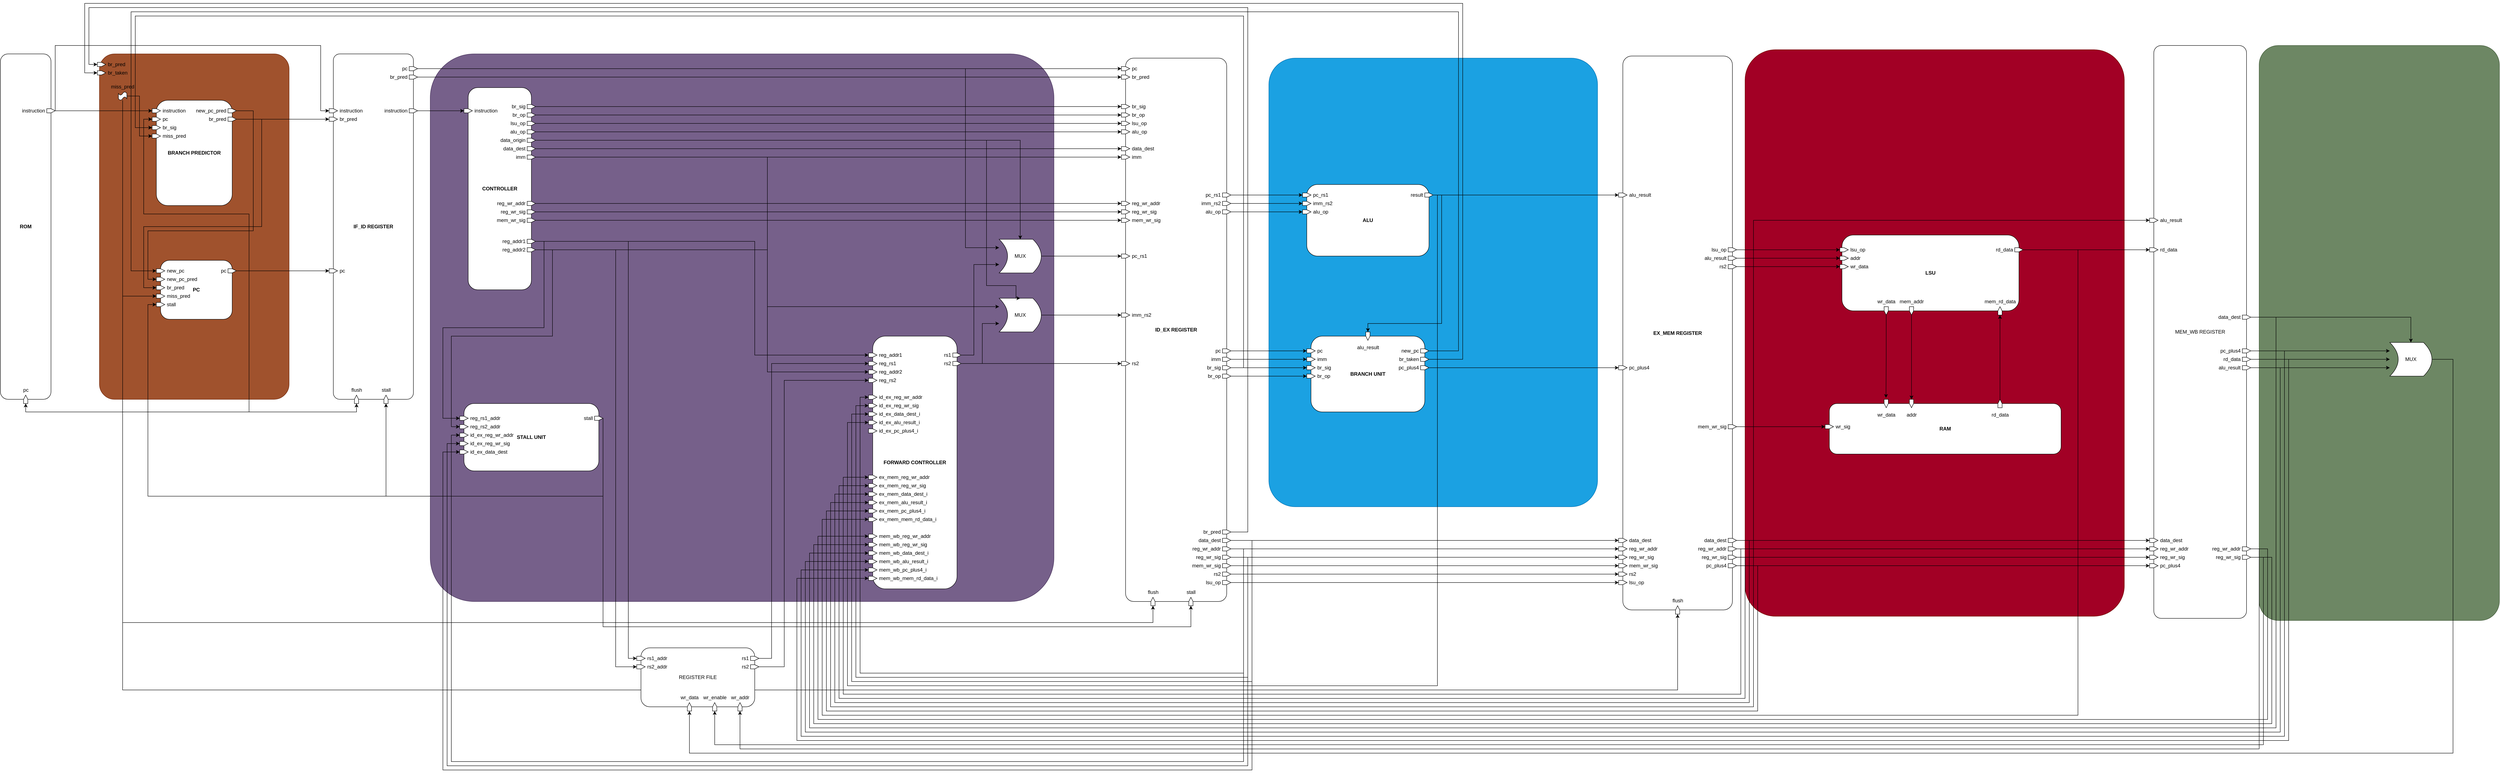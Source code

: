 <mxfile>
    <diagram name="Page-1" id="qdGLptNiEYju2FoVlZxs">
        <mxGraphModel dx="10721" dy="6347" grid="1" gridSize="10" guides="1" tooltips="1" connect="1" arrows="1" fold="1" page="1" pageScale="1" pageWidth="4681" pageHeight="3300" math="0" shadow="0">
            <root>
                <mxCell id="0"/>
                <mxCell id="1" parent="0"/>
                <mxCell id="0Wyq9TKgrHh_EbbWzSWt-405" value="&lt;h1&gt;WB STAGE&lt;br&gt;&lt;/h1&gt;" style="rounded=1;whiteSpace=wrap;html=1;labelPosition=center;verticalLabelPosition=top;align=center;verticalAlign=bottom;arcSize=8;fillColor=#6d8764;fontColor=#ffffff;strokeColor=#3A5431;" parent="1" vertex="1">
                    <mxGeometry x="4850" y="-530" width="570" height="1365" as="geometry"/>
                </mxCell>
                <mxCell id="0Wyq9TKgrHh_EbbWzSWt-364" value="&lt;h1&gt;MEM STAGE&lt;br&gt;&lt;/h1&gt;" style="rounded=1;whiteSpace=wrap;html=1;labelPosition=center;verticalLabelPosition=top;align=center;verticalAlign=bottom;arcSize=8;fillColor=#a20025;fontColor=#ffffff;strokeColor=#6F0000;" parent="1" vertex="1">
                    <mxGeometry x="3630" y="-520" width="900" height="1345" as="geometry"/>
                </mxCell>
                <mxCell id="0Wyq9TKgrHh_EbbWzSWt-182" value="&lt;h1&gt;DECODE STAGE&lt;/h1&gt;" style="rounded=1;whiteSpace=wrap;html=1;labelPosition=center;verticalLabelPosition=top;align=center;verticalAlign=bottom;arcSize=8;fillColor=#76608a;fontColor=#ffffff;strokeColor=#432D57;" parent="1" vertex="1">
                    <mxGeometry x="510" y="-510" width="1480" height="1300" as="geometry"/>
                </mxCell>
                <mxCell id="0Wyq9TKgrHh_EbbWzSWt-134" value="&lt;h1&gt;FETCH STAGE&lt;/h1&gt;" style="rounded=1;whiteSpace=wrap;html=1;labelPosition=center;verticalLabelPosition=top;align=center;verticalAlign=bottom;arcSize=8;fillColor=#a0522d;strokeColor=#6D1F00;fontColor=#ffffff;" parent="1" vertex="1">
                    <mxGeometry x="-275" y="-510" width="450" height="820" as="geometry"/>
                </mxCell>
                <mxCell id="0Wyq9TKgrHh_EbbWzSWt-125" value="" style="group" parent="1" vertex="1" connectable="0">
                    <mxGeometry x="-140" y="-20" width="190" height="140" as="geometry"/>
                </mxCell>
                <mxCell id="0Wyq9TKgrHh_EbbWzSWt-115" value="&lt;b&gt;PC&lt;/b&gt;" style="rounded=1;whiteSpace=wrap;html=1;" parent="0Wyq9TKgrHh_EbbWzSWt-125" vertex="1">
                    <mxGeometry x="10" width="170" height="140" as="geometry"/>
                </mxCell>
                <mxCell id="0Wyq9TKgrHh_EbbWzSWt-116" value="&lt;div&gt;new_pc&lt;/div&gt;" style="html=1;shadow=0;dashed=0;align=left;verticalAlign=middle;shape=mxgraph.arrows2.arrow;dy=0;dx=10;notch=0;labelPosition=right;verticalLabelPosition=middle;spacing=5;movable=1;resizable=1;rotatable=1;deletable=1;editable=1;locked=0;connectable=1;" parent="0Wyq9TKgrHh_EbbWzSWt-125" vertex="1">
                    <mxGeometry y="20" width="20" height="10" as="geometry"/>
                </mxCell>
                <mxCell id="0Wyq9TKgrHh_EbbWzSWt-117" value="new_pc_pred" style="html=1;shadow=0;dashed=0;align=left;verticalAlign=middle;shape=mxgraph.arrows2.arrow;dy=0;dx=10;notch=0;labelPosition=right;verticalLabelPosition=middle;spacing=5;movable=1;resizable=1;rotatable=1;deletable=1;editable=1;locked=0;connectable=1;" parent="0Wyq9TKgrHh_EbbWzSWt-125" vertex="1">
                    <mxGeometry y="40" width="20" height="10" as="geometry"/>
                </mxCell>
                <mxCell id="0Wyq9TKgrHh_EbbWzSWt-118" value="br_pred" style="html=1;shadow=0;dashed=0;align=left;verticalAlign=middle;shape=mxgraph.arrows2.arrow;dy=0;dx=10;notch=0;labelPosition=right;verticalLabelPosition=middle;spacing=5;movable=1;resizable=1;rotatable=1;deletable=1;editable=1;locked=0;connectable=1;" parent="0Wyq9TKgrHh_EbbWzSWt-125" vertex="1">
                    <mxGeometry y="60" width="20" height="10" as="geometry"/>
                </mxCell>
                <mxCell id="0Wyq9TKgrHh_EbbWzSWt-119" value="miss_pred" style="html=1;shadow=0;dashed=0;align=left;verticalAlign=middle;shape=mxgraph.arrows2.arrow;dy=0;dx=10;notch=0;labelPosition=right;verticalLabelPosition=middle;spacing=5;movable=1;resizable=1;rotatable=1;deletable=1;editable=1;locked=0;connectable=1;" parent="0Wyq9TKgrHh_EbbWzSWt-125" vertex="1">
                    <mxGeometry y="80" width="20" height="10" as="geometry"/>
                </mxCell>
                <mxCell id="0Wyq9TKgrHh_EbbWzSWt-120" value="stall" style="html=1;shadow=0;dashed=0;align=left;verticalAlign=middle;shape=mxgraph.arrows2.arrow;dy=0;dx=10;notch=0;labelPosition=right;verticalLabelPosition=middle;spacing=5;movable=1;resizable=1;rotatable=1;deletable=1;editable=1;locked=0;connectable=1;" parent="0Wyq9TKgrHh_EbbWzSWt-125" vertex="1">
                    <mxGeometry y="100" width="20" height="10" as="geometry"/>
                </mxCell>
                <mxCell id="0Wyq9TKgrHh_EbbWzSWt-121" value="&lt;div&gt;pc&lt;/div&gt;" style="html=1;shadow=0;dashed=0;align=right;verticalAlign=middle;shape=mxgraph.arrows2.arrow;dy=0;dx=10;notch=0;labelPosition=left;verticalLabelPosition=middle;spacing=5;movable=1;resizable=1;rotatable=1;deletable=1;editable=1;locked=0;connectable=1;" parent="0Wyq9TKgrHh_EbbWzSWt-125" vertex="1">
                    <mxGeometry x="170" y="20" width="20" height="10" as="geometry"/>
                </mxCell>
                <mxCell id="0Wyq9TKgrHh_EbbWzSWt-132" style="edgeStyle=orthogonalEdgeStyle;rounded=0;orthogonalLoop=1;jettySize=auto;html=1;exitX=1;exitY=0.5;exitDx=0;exitDy=0;exitPerimeter=0;entryX=0;entryY=0.5;entryDx=0;entryDy=0;entryPerimeter=0;" parent="1" source="0Wyq9TKgrHh_EbbWzSWt-105" target="0Wyq9TKgrHh_EbbWzSWt-117" edge="1">
                    <mxGeometry relative="1" as="geometry">
                        <Array as="points">
                            <mxPoint x="90" y="-375"/>
                            <mxPoint x="90" y="-90"/>
                            <mxPoint x="-160" y="-90"/>
                            <mxPoint x="-160" y="25"/>
                        </Array>
                    </mxGeometry>
                </mxCell>
                <mxCell id="0Wyq9TKgrHh_EbbWzSWt-133" style="edgeStyle=orthogonalEdgeStyle;rounded=0;orthogonalLoop=1;jettySize=auto;html=1;exitX=1;exitY=0.5;exitDx=0;exitDy=0;exitPerimeter=0;entryX=0;entryY=0.5;entryDx=0;entryDy=0;entryPerimeter=0;" parent="1" source="0Wyq9TKgrHh_EbbWzSWt-104" target="0Wyq9TKgrHh_EbbWzSWt-118" edge="1">
                    <mxGeometry relative="1" as="geometry">
                        <Array as="points">
                            <mxPoint x="110" y="-355"/>
                            <mxPoint x="110" y="-100"/>
                            <mxPoint x="-170" y="-100"/>
                            <mxPoint x="-170" y="45"/>
                        </Array>
                    </mxGeometry>
                </mxCell>
                <mxCell id="0Wyq9TKgrHh_EbbWzSWt-138" style="edgeStyle=orthogonalEdgeStyle;rounded=0;orthogonalLoop=1;jettySize=auto;html=1;entryX=0;entryY=0.5;entryDx=0;entryDy=0;entryPerimeter=0;" parent="1" source="0Wyq9TKgrHh_EbbWzSWt-136" target="0Wyq9TKgrHh_EbbWzSWt-103" edge="1">
                    <mxGeometry relative="1" as="geometry"/>
                </mxCell>
                <mxCell id="0Wyq9TKgrHh_EbbWzSWt-231" style="edgeStyle=orthogonalEdgeStyle;rounded=0;orthogonalLoop=1;jettySize=auto;html=1;entryX=0;entryY=0.5;entryDx=0;entryDy=0;entryPerimeter=0;" parent="1" source="0Wyq9TKgrHh_EbbWzSWt-136" target="0Wyq9TKgrHh_EbbWzSWt-228" edge="1">
                    <mxGeometry relative="1" as="geometry">
                        <Array as="points">
                            <mxPoint x="-220" y="840"/>
                            <mxPoint x="2225" y="840"/>
                        </Array>
                    </mxGeometry>
                </mxCell>
                <mxCell id="0Wyq9TKgrHh_EbbWzSWt-248" style="edgeStyle=orthogonalEdgeStyle;rounded=0;orthogonalLoop=1;jettySize=auto;html=1;entryX=0;entryY=0.5;entryDx=0;entryDy=0;entryPerimeter=0;" parent="1" source="0Wyq9TKgrHh_EbbWzSWt-136" target="0Wyq9TKgrHh_EbbWzSWt-146" edge="1">
                    <mxGeometry relative="1" as="geometry">
                        <Array as="points">
                            <mxPoint x="-220" y="340"/>
                            <mxPoint x="335" y="340"/>
                        </Array>
                    </mxGeometry>
                </mxCell>
                <mxCell id="0Wyq9TKgrHh_EbbWzSWt-250" style="edgeStyle=orthogonalEdgeStyle;rounded=0;orthogonalLoop=1;jettySize=auto;html=1;entryX=0;entryY=0.5;entryDx=0;entryDy=0;entryPerimeter=0;" parent="1" source="0Wyq9TKgrHh_EbbWzSWt-136" target="0Wyq9TKgrHh_EbbWzSWt-119" edge="1">
                    <mxGeometry relative="1" as="geometry">
                        <Array as="points">
                            <mxPoint x="-220" y="65"/>
                        </Array>
                    </mxGeometry>
                </mxCell>
                <mxCell id="0Wyq9TKgrHh_EbbWzSWt-302" style="edgeStyle=orthogonalEdgeStyle;rounded=0;orthogonalLoop=1;jettySize=auto;html=1;entryX=0;entryY=0.5;entryDx=0;entryDy=0;entryPerimeter=0;" parent="1" source="0Wyq9TKgrHh_EbbWzSWt-136" target="0Wyq9TKgrHh_EbbWzSWt-301" edge="1">
                    <mxGeometry relative="1" as="geometry">
                        <Array as="points">
                            <mxPoint x="-220" y="1000"/>
                            <mxPoint x="3470" y="1000"/>
                        </Array>
                    </mxGeometry>
                </mxCell>
                <mxCell id="0Wyq9TKgrHh_EbbWzSWt-136" value="miss_pred" style="shape=tape;whiteSpace=wrap;html=1;spacing=5;labelPosition=center;verticalLabelPosition=top;align=center;verticalAlign=bottom;" parent="1" vertex="1">
                    <mxGeometry x="-230" y="-420" width="20" height="20" as="geometry"/>
                </mxCell>
                <mxCell id="0Wyq9TKgrHh_EbbWzSWt-140" style="edgeStyle=orthogonalEdgeStyle;rounded=0;orthogonalLoop=1;jettySize=auto;html=1;exitX=1;exitY=0.5;exitDx=0;exitDy=0;exitPerimeter=0;entryX=0;entryY=0.5;entryDx=0;entryDy=0;entryPerimeter=0;" parent="1" source="0Wyq9TKgrHh_EbbWzSWt-121" target="0Wyq9TKgrHh_EbbWzSWt-101" edge="1">
                    <mxGeometry relative="1" as="geometry">
                        <Array as="points">
                            <mxPoint x="80" y="5"/>
                            <mxPoint x="80" y="-130"/>
                            <mxPoint x="-170" y="-130"/>
                            <mxPoint x="-170" y="-355"/>
                        </Array>
                    </mxGeometry>
                </mxCell>
                <mxCell id="0Wyq9TKgrHh_EbbWzSWt-144" style="edgeStyle=orthogonalEdgeStyle;rounded=0;orthogonalLoop=1;jettySize=auto;html=1;entryX=0;entryY=0.5;entryDx=0;entryDy=0;entryPerimeter=0;" parent="1" source="0Wyq9TKgrHh_EbbWzSWt-141" target="0Wyq9TKgrHh_EbbWzSWt-100" edge="1">
                    <mxGeometry relative="1" as="geometry"/>
                </mxCell>
                <mxCell id="0Wyq9TKgrHh_EbbWzSWt-143" style="edgeStyle=orthogonalEdgeStyle;rounded=0;orthogonalLoop=1;jettySize=auto;html=1;exitX=1;exitY=0.5;exitDx=0;exitDy=0;exitPerimeter=0;entryX=0;entryY=0.5;entryDx=0;entryDy=0;entryPerimeter=0;" parent="1" source="0Wyq9TKgrHh_EbbWzSWt-121" target="0Wyq9TKgrHh_EbbWzSWt-142" edge="1">
                    <mxGeometry relative="1" as="geometry">
                        <Array as="points">
                            <mxPoint x="80" y="5"/>
                            <mxPoint x="80" y="340"/>
                            <mxPoint x="-450" y="340"/>
                        </Array>
                    </mxGeometry>
                </mxCell>
                <mxCell id="0Wyq9TKgrHh_EbbWzSWt-145" value="&lt;b&gt;IF_ID REGISTER&lt;/b&gt;" style="rounded=1;whiteSpace=wrap;html=1;arcSize=8;" parent="1" vertex="1">
                    <mxGeometry x="280" y="-510" width="190" height="820" as="geometry"/>
                </mxCell>
                <mxCell id="0Wyq9TKgrHh_EbbWzSWt-146" value="flush" style="html=1;shadow=0;dashed=0;align=center;verticalAlign=bottom;shape=mxgraph.arrows2.arrow;dy=0;dx=10;notch=0;labelPosition=center;verticalLabelPosition=top;spacing=5;movable=1;resizable=1;rotatable=1;deletable=1;editable=1;locked=0;connectable=1;direction=north;" parent="1" vertex="1">
                    <mxGeometry x="330" y="300" width="10" height="20" as="geometry"/>
                </mxCell>
                <mxCell id="0Wyq9TKgrHh_EbbWzSWt-147" value="" style="group" parent="1" vertex="1" connectable="0">
                    <mxGeometry x="-510" y="-510" width="130" height="830" as="geometry"/>
                </mxCell>
                <mxCell id="0Wyq9TKgrHh_EbbWzSWt-124" value="&lt;b&gt;ROM&lt;/b&gt;" style="rounded=1;whiteSpace=wrap;html=1;" parent="0Wyq9TKgrHh_EbbWzSWt-147" vertex="1">
                    <mxGeometry width="120" height="820" as="geometry"/>
                </mxCell>
                <mxCell id="0Wyq9TKgrHh_EbbWzSWt-141" value="instruction" style="html=1;shadow=0;dashed=0;align=right;verticalAlign=middle;shape=mxgraph.arrows2.arrow;dy=0;dx=10;notch=0;labelPosition=left;verticalLabelPosition=middle;spacing=5;movable=1;resizable=1;rotatable=1;deletable=1;editable=1;locked=0;connectable=1;container=0;direction=east;" parent="0Wyq9TKgrHh_EbbWzSWt-147" vertex="1">
                    <mxGeometry x="110" y="130" width="20" height="10" as="geometry"/>
                </mxCell>
                <mxCell id="0Wyq9TKgrHh_EbbWzSWt-142" value="&lt;div&gt;pc&lt;/div&gt;" style="html=1;shadow=0;dashed=0;align=center;verticalAlign=bottom;shape=mxgraph.arrows2.arrow;dy=0;dx=10;notch=0;labelPosition=center;verticalLabelPosition=top;spacing=5;movable=1;resizable=1;rotatable=1;deletable=1;editable=1;locked=0;connectable=1;direction=north;" parent="0Wyq9TKgrHh_EbbWzSWt-147" vertex="1">
                    <mxGeometry x="55" y="810" width="10" height="20" as="geometry"/>
                </mxCell>
                <mxCell id="0Wyq9TKgrHh_EbbWzSWt-150" value="instruction" style="html=1;shadow=0;dashed=0;align=left;verticalAlign=middle;shape=mxgraph.arrows2.arrow;dy=0;dx=10;notch=0;labelPosition=right;verticalLabelPosition=middle;spacing=5;movable=1;resizable=1;rotatable=1;deletable=1;editable=1;locked=0;connectable=1;container=0;" parent="1" vertex="1">
                    <mxGeometry x="270" y="-380" width="20" height="10" as="geometry"/>
                </mxCell>
                <mxCell id="0Wyq9TKgrHh_EbbWzSWt-151" style="edgeStyle=orthogonalEdgeStyle;rounded=0;orthogonalLoop=1;jettySize=auto;html=1;exitX=1;exitY=0.5;exitDx=0;exitDy=0;exitPerimeter=0;entryX=0;entryY=0.5;entryDx=0;entryDy=0;entryPerimeter=0;" parent="1" source="0Wyq9TKgrHh_EbbWzSWt-141" target="0Wyq9TKgrHh_EbbWzSWt-150" edge="1">
                    <mxGeometry relative="1" as="geometry">
                        <Array as="points">
                            <mxPoint x="-380" y="-530"/>
                            <mxPoint x="250" y="-530"/>
                            <mxPoint x="250" y="-375"/>
                        </Array>
                    </mxGeometry>
                </mxCell>
                <mxCell id="0Wyq9TKgrHh_EbbWzSWt-152" value="&lt;div&gt;pc&lt;/div&gt;" style="html=1;shadow=0;dashed=0;align=left;verticalAlign=middle;shape=mxgraph.arrows2.arrow;dy=0;dx=10;notch=0;labelPosition=right;verticalLabelPosition=middle;spacing=5;movable=1;resizable=1;rotatable=1;deletable=1;editable=1;locked=0;connectable=1;container=0;" parent="1" vertex="1">
                    <mxGeometry x="270" width="20" height="10" as="geometry"/>
                </mxCell>
                <mxCell id="0Wyq9TKgrHh_EbbWzSWt-153" style="edgeStyle=orthogonalEdgeStyle;rounded=0;orthogonalLoop=1;jettySize=auto;html=1;entryX=0;entryY=0.5;entryDx=0;entryDy=0;entryPerimeter=0;" parent="1" source="0Wyq9TKgrHh_EbbWzSWt-121" target="0Wyq9TKgrHh_EbbWzSWt-152" edge="1">
                    <mxGeometry relative="1" as="geometry"/>
                </mxCell>
                <mxCell id="0Wyq9TKgrHh_EbbWzSWt-154" value="br_pred" style="html=1;shadow=0;dashed=0;align=left;verticalAlign=middle;shape=mxgraph.arrows2.arrow;dy=0;dx=10;notch=0;labelPosition=right;verticalLabelPosition=middle;spacing=5;movable=1;resizable=1;rotatable=1;deletable=1;editable=1;locked=0;connectable=1;container=0;" parent="1" vertex="1">
                    <mxGeometry x="270" y="-360" width="20" height="10" as="geometry"/>
                </mxCell>
                <mxCell id="0Wyq9TKgrHh_EbbWzSWt-155" style="edgeStyle=orthogonalEdgeStyle;rounded=0;orthogonalLoop=1;jettySize=auto;html=1;entryX=0;entryY=0.5;entryDx=0;entryDy=0;entryPerimeter=0;" parent="1" source="0Wyq9TKgrHh_EbbWzSWt-104" target="0Wyq9TKgrHh_EbbWzSWt-154" edge="1">
                    <mxGeometry relative="1" as="geometry"/>
                </mxCell>
                <mxCell id="0Wyq9TKgrHh_EbbWzSWt-158" value="&lt;div&gt;stall&lt;/div&gt;" style="html=1;shadow=0;dashed=0;align=center;verticalAlign=bottom;shape=mxgraph.arrows2.arrow;dy=0;dx=10;notch=0;labelPosition=center;verticalLabelPosition=top;spacing=5;movable=1;resizable=1;rotatable=1;deletable=1;editable=1;locked=0;connectable=1;direction=north;" parent="1" vertex="1">
                    <mxGeometry x="400" y="300" width="10" height="20" as="geometry"/>
                </mxCell>
                <mxCell id="0Wyq9TKgrHh_EbbWzSWt-159" value="instruction" style="html=1;shadow=0;dashed=0;align=right;verticalAlign=middle;shape=mxgraph.arrows2.arrow;dy=0;dx=10;notch=0;labelPosition=left;verticalLabelPosition=middle;spacing=5;movable=1;resizable=1;rotatable=1;deletable=1;editable=1;locked=0;connectable=1;container=0;" parent="1" vertex="1">
                    <mxGeometry x="460" y="-380" width="20" height="10" as="geometry"/>
                </mxCell>
                <mxCell id="0Wyq9TKgrHh_EbbWzSWt-187" style="edgeStyle=orthogonalEdgeStyle;rounded=0;orthogonalLoop=1;jettySize=auto;html=1;entryX=1;entryY=0.75;entryDx=0;entryDy=0;" parent="1" source="0Wyq9TKgrHh_EbbWzSWt-163" target="0Wyq9TKgrHh_EbbWzSWt-184" edge="1">
                    <mxGeometry relative="1" as="geometry">
                        <Array as="points">
                            <mxPoint x="1780" y="-475"/>
                            <mxPoint x="1780" y="-50"/>
                        </Array>
                    </mxGeometry>
                </mxCell>
                <mxCell id="0Wyq9TKgrHh_EbbWzSWt-198" style="edgeStyle=orthogonalEdgeStyle;rounded=0;orthogonalLoop=1;jettySize=auto;html=1;entryX=0;entryY=0.5;entryDx=0;entryDy=0;entryPerimeter=0;" parent="1" source="0Wyq9TKgrHh_EbbWzSWt-163" target="0Wyq9TKgrHh_EbbWzSWt-197" edge="1">
                    <mxGeometry relative="1" as="geometry">
                        <Array as="points">
                            <mxPoint x="2150" y="-475"/>
                        </Array>
                    </mxGeometry>
                </mxCell>
                <mxCell id="0Wyq9TKgrHh_EbbWzSWt-163" value="&lt;div&gt;pc&lt;/div&gt;" style="html=1;shadow=0;dashed=0;align=right;verticalAlign=middle;shape=mxgraph.arrows2.arrow;dy=0;dx=10;notch=0;labelPosition=left;verticalLabelPosition=middle;spacing=5;movable=1;resizable=1;rotatable=1;deletable=1;editable=1;locked=0;connectable=1;container=0;" parent="1" vertex="1">
                    <mxGeometry x="460" y="-480" width="20" height="10" as="geometry"/>
                </mxCell>
                <mxCell id="0Wyq9TKgrHh_EbbWzSWt-224" style="edgeStyle=orthogonalEdgeStyle;rounded=0;orthogonalLoop=1;jettySize=auto;html=1;entryX=0;entryY=0.5;entryDx=0;entryDy=0;entryPerimeter=0;" parent="1" source="0Wyq9TKgrHh_EbbWzSWt-164" target="0Wyq9TKgrHh_EbbWzSWt-223" edge="1">
                    <mxGeometry relative="1" as="geometry"/>
                </mxCell>
                <mxCell id="0Wyq9TKgrHh_EbbWzSWt-164" value="br_pred" style="html=1;shadow=0;dashed=0;align=right;verticalAlign=middle;shape=mxgraph.arrows2.arrow;dy=0;dx=10;notch=0;labelPosition=left;verticalLabelPosition=middle;spacing=5;movable=1;resizable=1;rotatable=1;deletable=1;editable=1;locked=0;connectable=1;container=0;" parent="1" vertex="1">
                    <mxGeometry x="460" y="-460" width="20" height="10" as="geometry"/>
                </mxCell>
                <mxCell id="0Wyq9TKgrHh_EbbWzSWt-81" value="" style="group" parent="1" vertex="1" connectable="0">
                    <mxGeometry x="590" y="-430" width="170" height="490" as="geometry"/>
                </mxCell>
                <mxCell id="0Wyq9TKgrHh_EbbWzSWt-1" value="&lt;b&gt;CONTROLLER&lt;/b&gt;" style="rounded=1;whiteSpace=wrap;html=1;movable=1;resizable=1;rotatable=1;deletable=1;editable=1;locked=0;connectable=1;" parent="0Wyq9TKgrHh_EbbWzSWt-81" vertex="1">
                    <mxGeometry x="10" width="150" height="480" as="geometry"/>
                </mxCell>
                <mxCell id="0Wyq9TKgrHh_EbbWzSWt-6" value="br_sig" style="html=1;shadow=0;dashed=0;align=right;verticalAlign=middle;shape=mxgraph.arrows2.arrow;dy=0;dx=10;notch=0;labelPosition=left;verticalLabelPosition=middle;spacing=5;movable=1;resizable=1;rotatable=1;deletable=1;editable=1;locked=0;connectable=1;" parent="0Wyq9TKgrHh_EbbWzSWt-81" vertex="1">
                    <mxGeometry x="150" y="40" width="20" height="10" as="geometry"/>
                </mxCell>
                <mxCell id="0Wyq9TKgrHh_EbbWzSWt-17" value="&lt;div&gt;br_op&lt;/div&gt;" style="html=1;shadow=0;dashed=0;align=right;verticalAlign=middle;shape=mxgraph.arrows2.arrow;dy=0;dx=10;notch=0;labelPosition=left;verticalLabelPosition=middle;spacing=5;movable=1;resizable=1;rotatable=1;deletable=1;editable=1;locked=0;connectable=1;" parent="0Wyq9TKgrHh_EbbWzSWt-81" vertex="1">
                    <mxGeometry x="150" y="60" width="20" height="10" as="geometry"/>
                </mxCell>
                <mxCell id="0Wyq9TKgrHh_EbbWzSWt-18" value="lsu_op" style="html=1;shadow=0;dashed=0;align=right;verticalAlign=middle;shape=mxgraph.arrows2.arrow;dy=0;dx=10;notch=0;labelPosition=left;verticalLabelPosition=middle;spacing=5;movable=1;resizable=1;rotatable=1;deletable=1;editable=1;locked=0;connectable=1;" parent="0Wyq9TKgrHh_EbbWzSWt-81" vertex="1">
                    <mxGeometry x="150" y="80" width="20" height="10" as="geometry"/>
                </mxCell>
                <mxCell id="0Wyq9TKgrHh_EbbWzSWt-19" value="&lt;div&gt;alu_op&lt;/div&gt;" style="html=1;shadow=0;dashed=0;align=right;verticalAlign=middle;shape=mxgraph.arrows2.arrow;dy=0;dx=10;notch=0;labelPosition=left;verticalLabelPosition=middle;spacing=5;movable=1;resizable=1;rotatable=1;deletable=1;editable=1;locked=0;connectable=1;" parent="0Wyq9TKgrHh_EbbWzSWt-81" vertex="1">
                    <mxGeometry x="150" y="100" width="20" height="10" as="geometry"/>
                </mxCell>
                <mxCell id="0Wyq9TKgrHh_EbbWzSWt-20" value="&lt;div&gt;data_origin&lt;/div&gt;" style="html=1;shadow=0;dashed=0;align=right;verticalAlign=middle;shape=mxgraph.arrows2.arrow;dy=0;dx=10;notch=0;labelPosition=left;verticalLabelPosition=middle;spacing=5;movable=1;resizable=1;rotatable=1;deletable=1;editable=1;locked=0;connectable=1;" parent="0Wyq9TKgrHh_EbbWzSWt-81" vertex="1">
                    <mxGeometry x="150" y="120" width="20" height="10" as="geometry"/>
                </mxCell>
                <mxCell id="0Wyq9TKgrHh_EbbWzSWt-21" value="data_dest" style="html=1;shadow=0;dashed=0;align=right;verticalAlign=middle;shape=mxgraph.arrows2.arrow;dy=0;dx=10;notch=0;labelPosition=left;verticalLabelPosition=middle;spacing=5;movable=1;resizable=1;rotatable=1;deletable=1;editable=1;locked=0;connectable=1;" parent="0Wyq9TKgrHh_EbbWzSWt-81" vertex="1">
                    <mxGeometry x="150" y="140" width="20" height="10" as="geometry"/>
                </mxCell>
                <mxCell id="0Wyq9TKgrHh_EbbWzSWt-22" value="imm" style="html=1;shadow=0;dashed=0;align=right;verticalAlign=middle;shape=mxgraph.arrows2.arrow;dy=0;dx=10;notch=0;labelPosition=left;verticalLabelPosition=middle;spacing=5;movable=1;resizable=1;rotatable=1;deletable=1;editable=1;locked=0;connectable=1;" parent="0Wyq9TKgrHh_EbbWzSWt-81" vertex="1">
                    <mxGeometry x="150" y="160" width="20" height="10" as="geometry"/>
                </mxCell>
                <mxCell id="0Wyq9TKgrHh_EbbWzSWt-23" value="reg_addr1" style="html=1;shadow=0;dashed=0;align=right;verticalAlign=middle;shape=mxgraph.arrows2.arrow;dy=0;dx=10;notch=0;labelPosition=left;verticalLabelPosition=middle;spacing=5;movable=1;resizable=1;rotatable=1;deletable=1;editable=1;locked=0;connectable=1;" parent="0Wyq9TKgrHh_EbbWzSWt-81" vertex="1">
                    <mxGeometry x="150" y="360" width="20" height="10" as="geometry"/>
                </mxCell>
                <mxCell id="0Wyq9TKgrHh_EbbWzSWt-24" value="reg_addr2" style="html=1;shadow=0;dashed=0;align=right;verticalAlign=middle;shape=mxgraph.arrows2.arrow;dy=0;dx=10;notch=0;labelPosition=left;verticalLabelPosition=middle;spacing=5;movable=1;resizable=1;rotatable=1;deletable=1;editable=1;locked=0;connectable=1;" parent="0Wyq9TKgrHh_EbbWzSWt-81" vertex="1">
                    <mxGeometry x="150" y="380" width="20" height="10" as="geometry"/>
                </mxCell>
                <mxCell id="0Wyq9TKgrHh_EbbWzSWt-25" value="reg_wr_addr" style="html=1;shadow=0;dashed=0;align=right;verticalAlign=middle;shape=mxgraph.arrows2.arrow;dy=0;dx=10;notch=0;labelPosition=left;verticalLabelPosition=middle;spacing=5;movable=1;resizable=1;rotatable=1;deletable=1;editable=1;locked=0;connectable=1;" parent="0Wyq9TKgrHh_EbbWzSWt-81" vertex="1">
                    <mxGeometry x="150" y="270" width="20" height="10" as="geometry"/>
                </mxCell>
                <mxCell id="0Wyq9TKgrHh_EbbWzSWt-26" value="&lt;div&gt;reg_wr_sig&lt;/div&gt;" style="html=1;shadow=0;dashed=0;align=right;verticalAlign=middle;shape=mxgraph.arrows2.arrow;dy=0;dx=10;notch=0;labelPosition=left;verticalLabelPosition=middle;spacing=5;movable=1;resizable=1;rotatable=1;deletable=1;editable=1;locked=0;connectable=1;" parent="0Wyq9TKgrHh_EbbWzSWt-81" vertex="1">
                    <mxGeometry x="150" y="290" width="20" height="10" as="geometry"/>
                </mxCell>
                <mxCell id="0Wyq9TKgrHh_EbbWzSWt-31" value="mem_wr_sig" style="html=1;shadow=0;dashed=0;align=right;verticalAlign=middle;shape=mxgraph.arrows2.arrow;dy=0;dx=10;notch=0;labelPosition=left;verticalLabelPosition=middle;spacing=5;direction=east;movable=1;resizable=1;rotatable=1;deletable=1;editable=1;locked=0;connectable=1;" parent="0Wyq9TKgrHh_EbbWzSWt-81" vertex="1">
                    <mxGeometry x="150" y="310" width="20" height="10" as="geometry"/>
                </mxCell>
                <mxCell id="0Wyq9TKgrHh_EbbWzSWt-52" value="instruction" style="html=1;shadow=0;dashed=0;align=left;verticalAlign=middle;shape=mxgraph.arrows2.arrow;dy=0;dx=10;notch=0;labelPosition=right;verticalLabelPosition=middle;spacing=5;movable=1;resizable=1;rotatable=1;deletable=1;editable=1;locked=0;connectable=1;" parent="0Wyq9TKgrHh_EbbWzSWt-81" vertex="1">
                    <mxGeometry y="50" width="20" height="10" as="geometry"/>
                </mxCell>
                <mxCell id="0Wyq9TKgrHh_EbbWzSWt-82" value="" style="group" parent="1" vertex="1" connectable="0">
                    <mxGeometry x="1000" y="900" width="290" height="150" as="geometry"/>
                </mxCell>
                <mxCell id="0Wyq9TKgrHh_EbbWzSWt-36" value="REGISTER FILE" style="rounded=1;whiteSpace=wrap;html=1;movable=1;resizable=1;rotatable=1;deletable=1;editable=1;locked=0;connectable=1;" parent="0Wyq9TKgrHh_EbbWzSWt-82" vertex="1">
                    <mxGeometry x="10" width="270" height="140" as="geometry"/>
                </mxCell>
                <mxCell id="0Wyq9TKgrHh_EbbWzSWt-37" value="&lt;div&gt;rs1_addr&lt;/div&gt;" style="html=1;shadow=0;dashed=0;align=left;verticalAlign=middle;shape=mxgraph.arrows2.arrow;dy=0;dx=10;notch=0;labelPosition=right;verticalLabelPosition=middle;spacing=5;movable=1;resizable=1;rotatable=1;deletable=1;editable=1;locked=0;connectable=1;" parent="0Wyq9TKgrHh_EbbWzSWt-82" vertex="1">
                    <mxGeometry y="20" width="20" height="10" as="geometry"/>
                </mxCell>
                <mxCell id="0Wyq9TKgrHh_EbbWzSWt-38" value="rs2_addr" style="html=1;shadow=0;dashed=0;align=left;verticalAlign=middle;shape=mxgraph.arrows2.arrow;dy=0;dx=10;notch=0;labelPosition=right;verticalLabelPosition=middle;spacing=5;movable=1;resizable=1;rotatable=1;deletable=1;editable=1;locked=0;connectable=1;" parent="0Wyq9TKgrHh_EbbWzSWt-82" vertex="1">
                    <mxGeometry y="40" width="20" height="10" as="geometry"/>
                </mxCell>
                <mxCell id="0Wyq9TKgrHh_EbbWzSWt-39" value="wr_addr" style="html=1;shadow=0;dashed=0;align=center;verticalAlign=bottom;shape=mxgraph.arrows2.arrow;dy=0;dx=10;notch=0;labelPosition=center;verticalLabelPosition=top;spacing=5;direction=north;movable=1;resizable=1;rotatable=1;deletable=1;editable=1;locked=0;connectable=1;" parent="0Wyq9TKgrHh_EbbWzSWt-82" vertex="1">
                    <mxGeometry x="240" y="130" width="10" height="20" as="geometry"/>
                </mxCell>
                <mxCell id="0Wyq9TKgrHh_EbbWzSWt-40" value="wr_enable" style="html=1;shadow=0;dashed=0;align=center;verticalAlign=bottom;shape=mxgraph.arrows2.arrow;dy=0;dx=10;notch=0;labelPosition=center;verticalLabelPosition=top;spacing=5;direction=north;movable=1;resizable=1;rotatable=1;deletable=1;editable=1;locked=0;connectable=1;" parent="0Wyq9TKgrHh_EbbWzSWt-82" vertex="1">
                    <mxGeometry x="180" y="130" width="10" height="20" as="geometry"/>
                </mxCell>
                <mxCell id="0Wyq9TKgrHh_EbbWzSWt-46" value="&lt;div&gt;wr_data&lt;/div&gt;" style="html=1;shadow=0;dashed=0;align=center;verticalAlign=bottom;shape=mxgraph.arrows2.arrow;dy=0;dx=10;notch=0;labelPosition=center;verticalLabelPosition=top;spacing=5;direction=north;movable=1;resizable=1;rotatable=1;deletable=1;editable=1;locked=0;connectable=1;" parent="0Wyq9TKgrHh_EbbWzSWt-82" vertex="1">
                    <mxGeometry x="120" y="130" width="10" height="20" as="geometry"/>
                </mxCell>
                <mxCell id="0Wyq9TKgrHh_EbbWzSWt-48" value="&lt;div&gt;rs1&lt;/div&gt;" style="html=1;shadow=0;dashed=0;align=right;verticalAlign=middle;shape=mxgraph.arrows2.arrow;dy=0;dx=10;notch=0;labelPosition=left;verticalLabelPosition=middle;spacing=5;movable=1;resizable=1;rotatable=1;deletable=1;editable=1;locked=0;connectable=1;" parent="0Wyq9TKgrHh_EbbWzSWt-82" vertex="1">
                    <mxGeometry x="270" y="20" width="20" height="10" as="geometry"/>
                </mxCell>
                <mxCell id="0Wyq9TKgrHh_EbbWzSWt-49" value="&lt;div&gt;rs2&lt;/div&gt;" style="html=1;shadow=0;dashed=0;align=right;verticalAlign=middle;shape=mxgraph.arrows2.arrow;dy=0;dx=10;notch=0;labelPosition=left;verticalLabelPosition=middle;spacing=5;movable=1;resizable=1;rotatable=1;deletable=1;editable=1;locked=0;connectable=1;" parent="0Wyq9TKgrHh_EbbWzSWt-82" vertex="1">
                    <mxGeometry x="270" y="40" width="20" height="10" as="geometry"/>
                </mxCell>
                <mxCell id="0Wyq9TKgrHh_EbbWzSWt-169" style="edgeStyle=orthogonalEdgeStyle;rounded=0;orthogonalLoop=1;jettySize=auto;html=1;entryX=0;entryY=0.5;entryDx=0;entryDy=0;entryPerimeter=0;" parent="1" source="0Wyq9TKgrHh_EbbWzSWt-48" target="0Wyq9TKgrHh_EbbWzSWt-53" edge="1">
                    <mxGeometry relative="1" as="geometry">
                        <Array as="points">
                            <mxPoint x="1320" y="925"/>
                            <mxPoint x="1320" y="225"/>
                        </Array>
                    </mxGeometry>
                </mxCell>
                <mxCell id="0Wyq9TKgrHh_EbbWzSWt-170" style="edgeStyle=orthogonalEdgeStyle;rounded=0;orthogonalLoop=1;jettySize=auto;html=1;entryX=0;entryY=0.5;entryDx=0;entryDy=0;entryPerimeter=0;" parent="1" source="0Wyq9TKgrHh_EbbWzSWt-49" target="0Wyq9TKgrHh_EbbWzSWt-55" edge="1">
                    <mxGeometry relative="1" as="geometry">
                        <Array as="points">
                            <mxPoint x="1350" y="945"/>
                            <mxPoint x="1350" y="265"/>
                        </Array>
                    </mxGeometry>
                </mxCell>
                <mxCell id="0Wyq9TKgrHh_EbbWzSWt-173" style="edgeStyle=orthogonalEdgeStyle;rounded=0;orthogonalLoop=1;jettySize=auto;html=1;entryX=0;entryY=0.5;entryDx=0;entryDy=0;entryPerimeter=0;" parent="1" source="0Wyq9TKgrHh_EbbWzSWt-23" target="0Wyq9TKgrHh_EbbWzSWt-5" edge="1">
                    <mxGeometry relative="1" as="geometry">
                        <Array as="points">
                            <mxPoint x="1280" y="-65"/>
                            <mxPoint x="1280" y="205"/>
                        </Array>
                    </mxGeometry>
                </mxCell>
                <mxCell id="0Wyq9TKgrHh_EbbWzSWt-174" style="edgeStyle=orthogonalEdgeStyle;rounded=0;orthogonalLoop=1;jettySize=auto;html=1;entryX=0;entryY=0.5;entryDx=0;entryDy=0;entryPerimeter=0;" parent="1" source="0Wyq9TKgrHh_EbbWzSWt-24" target="0Wyq9TKgrHh_EbbWzSWt-54" edge="1">
                    <mxGeometry relative="1" as="geometry">
                        <Array as="points">
                            <mxPoint x="1310" y="-45"/>
                            <mxPoint x="1310" y="245"/>
                        </Array>
                    </mxGeometry>
                </mxCell>
                <mxCell id="0Wyq9TKgrHh_EbbWzSWt-175" style="edgeStyle=orthogonalEdgeStyle;rounded=0;orthogonalLoop=1;jettySize=auto;html=1;entryX=0;entryY=0.5;entryDx=0;entryDy=0;entryPerimeter=0;" parent="1" source="0Wyq9TKgrHh_EbbWzSWt-23" target="0Wyq9TKgrHh_EbbWzSWt-84" edge="1">
                    <mxGeometry relative="1" as="geometry">
                        <Array as="points">
                            <mxPoint x="780" y="-65"/>
                            <mxPoint x="780" y="140"/>
                            <mxPoint x="540" y="140"/>
                            <mxPoint x="540" y="355"/>
                        </Array>
                    </mxGeometry>
                </mxCell>
                <mxCell id="0Wyq9TKgrHh_EbbWzSWt-178" style="edgeStyle=orthogonalEdgeStyle;rounded=0;orthogonalLoop=1;jettySize=auto;html=1;entryX=0;entryY=0.5;entryDx=0;entryDy=0;entryPerimeter=0;" parent="1" source="0Wyq9TKgrHh_EbbWzSWt-24" target="0Wyq9TKgrHh_EbbWzSWt-85" edge="1">
                    <mxGeometry relative="1" as="geometry">
                        <Array as="points">
                            <mxPoint x="800" y="-45"/>
                            <mxPoint x="800" y="160"/>
                            <mxPoint x="560" y="160"/>
                        </Array>
                    </mxGeometry>
                </mxCell>
                <mxCell id="0Wyq9TKgrHh_EbbWzSWt-180" style="edgeStyle=orthogonalEdgeStyle;rounded=0;orthogonalLoop=1;jettySize=auto;html=1;entryX=0;entryY=0.5;entryDx=0;entryDy=0;entryPerimeter=0;" parent="1" source="0Wyq9TKgrHh_EbbWzSWt-23" target="0Wyq9TKgrHh_EbbWzSWt-37" edge="1">
                    <mxGeometry relative="1" as="geometry">
                        <Array as="points">
                            <mxPoint x="980" y="-65"/>
                            <mxPoint x="980" y="925"/>
                        </Array>
                    </mxGeometry>
                </mxCell>
                <mxCell id="0Wyq9TKgrHh_EbbWzSWt-181" style="edgeStyle=orthogonalEdgeStyle;rounded=0;orthogonalLoop=1;jettySize=auto;html=1;entryX=0;entryY=0.5;entryDx=0;entryDy=0;entryPerimeter=0;" parent="1" source="0Wyq9TKgrHh_EbbWzSWt-24" target="0Wyq9TKgrHh_EbbWzSWt-38" edge="1">
                    <mxGeometry relative="1" as="geometry">
                        <Array as="points">
                            <mxPoint x="950" y="-45"/>
                            <mxPoint x="950" y="945"/>
                        </Array>
                    </mxGeometry>
                </mxCell>
                <mxCell id="0Wyq9TKgrHh_EbbWzSWt-179" style="edgeStyle=orthogonalEdgeStyle;rounded=0;orthogonalLoop=1;jettySize=auto;html=1;entryX=0;entryY=0.5;entryDx=0;entryDy=0;entryPerimeter=0;" parent="1" source="0Wyq9TKgrHh_EbbWzSWt-89" target="0Wyq9TKgrHh_EbbWzSWt-158" edge="1">
                    <mxGeometry relative="1" as="geometry">
                        <Array as="points">
                            <mxPoint x="920" y="355"/>
                            <mxPoint x="920" y="540"/>
                            <mxPoint x="405" y="540"/>
                        </Array>
                    </mxGeometry>
                </mxCell>
                <mxCell id="0Wyq9TKgrHh_EbbWzSWt-162" style="edgeStyle=orthogonalEdgeStyle;rounded=0;orthogonalLoop=1;jettySize=auto;html=1;entryX=0;entryY=0.5;entryDx=0;entryDy=0;entryPerimeter=0;" parent="1" source="0Wyq9TKgrHh_EbbWzSWt-159" target="0Wyq9TKgrHh_EbbWzSWt-52" edge="1">
                    <mxGeometry relative="1" as="geometry">
                        <Array as="points">
                            <mxPoint x="500" y="-375"/>
                            <mxPoint x="500" y="-375"/>
                        </Array>
                    </mxGeometry>
                </mxCell>
                <mxCell id="0Wyq9TKgrHh_EbbWzSWt-202" style="edgeStyle=orthogonalEdgeStyle;rounded=0;orthogonalLoop=1;jettySize=auto;html=1;entryX=0;entryY=0.5;entryDx=0;entryDy=0;entryPerimeter=0;" parent="1" source="0Wyq9TKgrHh_EbbWzSWt-184" target="0Wyq9TKgrHh_EbbWzSWt-199" edge="1">
                    <mxGeometry relative="1" as="geometry"/>
                </mxCell>
                <mxCell id="0Wyq9TKgrHh_EbbWzSWt-184" value="MUX" style="shape=dataStorage;whiteSpace=wrap;html=1;fixedSize=1;direction=west;" parent="1" vertex="1">
                    <mxGeometry x="1860" y="-70" width="100" height="80" as="geometry"/>
                </mxCell>
                <mxCell id="0Wyq9TKgrHh_EbbWzSWt-201" style="edgeStyle=orthogonalEdgeStyle;rounded=0;orthogonalLoop=1;jettySize=auto;html=1;entryX=0;entryY=0.5;entryDx=0;entryDy=0;entryPerimeter=0;" parent="1" source="0Wyq9TKgrHh_EbbWzSWt-185" target="0Wyq9TKgrHh_EbbWzSWt-200" edge="1">
                    <mxGeometry relative="1" as="geometry"/>
                </mxCell>
                <mxCell id="0Wyq9TKgrHh_EbbWzSWt-185" value="MUX" style="shape=dataStorage;whiteSpace=wrap;html=1;fixedSize=1;direction=west;" parent="1" vertex="1">
                    <mxGeometry x="1860" y="70" width="100" height="80" as="geometry"/>
                </mxCell>
                <mxCell id="0Wyq9TKgrHh_EbbWzSWt-191" style="edgeStyle=orthogonalEdgeStyle;rounded=0;orthogonalLoop=1;jettySize=auto;html=1;entryX=1;entryY=0.25;entryDx=0;entryDy=0;" parent="1" source="0Wyq9TKgrHh_EbbWzSWt-78" target="0Wyq9TKgrHh_EbbWzSWt-184" edge="1">
                    <mxGeometry relative="1" as="geometry">
                        <Array as="points">
                            <mxPoint x="1800" y="205"/>
                            <mxPoint x="1800" y="-10"/>
                        </Array>
                    </mxGeometry>
                </mxCell>
                <mxCell id="0Wyq9TKgrHh_EbbWzSWt-193" style="edgeStyle=orthogonalEdgeStyle;rounded=0;orthogonalLoop=1;jettySize=auto;html=1;entryX=1;entryY=0.25;entryDx=0;entryDy=0;" parent="1" source="0Wyq9TKgrHh_EbbWzSWt-79" target="0Wyq9TKgrHh_EbbWzSWt-185" edge="1">
                    <mxGeometry relative="1" as="geometry">
                        <Array as="points">
                            <mxPoint x="1820" y="225"/>
                            <mxPoint x="1820" y="130"/>
                        </Array>
                    </mxGeometry>
                </mxCell>
                <mxCell id="0Wyq9TKgrHh_EbbWzSWt-194" style="edgeStyle=orthogonalEdgeStyle;rounded=0;orthogonalLoop=1;jettySize=auto;html=1;entryX=1;entryY=0.75;entryDx=0;entryDy=0;" parent="1" source="0Wyq9TKgrHh_EbbWzSWt-22" target="0Wyq9TKgrHh_EbbWzSWt-185" edge="1">
                    <mxGeometry relative="1" as="geometry"/>
                </mxCell>
                <mxCell id="0Wyq9TKgrHh_EbbWzSWt-195" style="edgeStyle=orthogonalEdgeStyle;rounded=0;orthogonalLoop=1;jettySize=auto;html=1;entryX=0.5;entryY=1;entryDx=0;entryDy=0;" parent="1" source="0Wyq9TKgrHh_EbbWzSWt-20" target="0Wyq9TKgrHh_EbbWzSWt-184" edge="1">
                    <mxGeometry relative="1" as="geometry"/>
                </mxCell>
                <mxCell id="0Wyq9TKgrHh_EbbWzSWt-196" style="edgeStyle=orthogonalEdgeStyle;rounded=0;orthogonalLoop=1;jettySize=auto;html=1;entryX=0.5;entryY=1;entryDx=0;entryDy=0;" parent="1" source="0Wyq9TKgrHh_EbbWzSWt-20" target="0Wyq9TKgrHh_EbbWzSWt-185" edge="1">
                    <mxGeometry relative="1" as="geometry">
                        <Array as="points">
                            <mxPoint x="1830" y="-305"/>
                            <mxPoint x="1830" y="40"/>
                            <mxPoint x="1900" y="40"/>
                            <mxPoint x="1900" y="70"/>
                        </Array>
                    </mxGeometry>
                </mxCell>
                <mxCell id="0Wyq9TKgrHh_EbbWzSWt-204" style="edgeStyle=orthogonalEdgeStyle;rounded=0;orthogonalLoop=1;jettySize=auto;html=1;entryX=0;entryY=0.5;entryDx=0;entryDy=0;entryPerimeter=0;" parent="1" source="0Wyq9TKgrHh_EbbWzSWt-79" target="0Wyq9TKgrHh_EbbWzSWt-203" edge="1">
                    <mxGeometry relative="1" as="geometry"/>
                </mxCell>
                <mxCell id="0Wyq9TKgrHh_EbbWzSWt-206" style="edgeStyle=orthogonalEdgeStyle;rounded=0;orthogonalLoop=1;jettySize=auto;html=1;" parent="1" source="0Wyq9TKgrHh_EbbWzSWt-6" target="0Wyq9TKgrHh_EbbWzSWt-205" edge="1">
                    <mxGeometry relative="1" as="geometry"/>
                </mxCell>
                <mxCell id="0Wyq9TKgrHh_EbbWzSWt-210" style="edgeStyle=orthogonalEdgeStyle;rounded=0;orthogonalLoop=1;jettySize=auto;html=1;entryX=0;entryY=0.5;entryDx=0;entryDy=0;entryPerimeter=0;" parent="1" source="0Wyq9TKgrHh_EbbWzSWt-17" target="0Wyq9TKgrHh_EbbWzSWt-207" edge="1">
                    <mxGeometry relative="1" as="geometry"/>
                </mxCell>
                <mxCell id="0Wyq9TKgrHh_EbbWzSWt-211" style="edgeStyle=orthogonalEdgeStyle;rounded=0;orthogonalLoop=1;jettySize=auto;html=1;" parent="1" source="0Wyq9TKgrHh_EbbWzSWt-18" target="0Wyq9TKgrHh_EbbWzSWt-208" edge="1">
                    <mxGeometry relative="1" as="geometry"/>
                </mxCell>
                <mxCell id="0Wyq9TKgrHh_EbbWzSWt-212" style="edgeStyle=orthogonalEdgeStyle;rounded=0;orthogonalLoop=1;jettySize=auto;html=1;entryX=0;entryY=0.5;entryDx=0;entryDy=0;entryPerimeter=0;" parent="1" source="0Wyq9TKgrHh_EbbWzSWt-19" target="0Wyq9TKgrHh_EbbWzSWt-209" edge="1">
                    <mxGeometry relative="1" as="geometry"/>
                </mxCell>
                <mxCell id="0Wyq9TKgrHh_EbbWzSWt-214" style="edgeStyle=orthogonalEdgeStyle;rounded=0;orthogonalLoop=1;jettySize=auto;html=1;entryX=0;entryY=0.5;entryDx=0;entryDy=0;entryPerimeter=0;" parent="1" source="0Wyq9TKgrHh_EbbWzSWt-21" target="0Wyq9TKgrHh_EbbWzSWt-213" edge="1">
                    <mxGeometry relative="1" as="geometry"/>
                </mxCell>
                <mxCell id="0Wyq9TKgrHh_EbbWzSWt-216" style="edgeStyle=orthogonalEdgeStyle;rounded=0;orthogonalLoop=1;jettySize=auto;html=1;entryX=0;entryY=0.5;entryDx=0;entryDy=0;entryPerimeter=0;" parent="1" source="0Wyq9TKgrHh_EbbWzSWt-22" target="0Wyq9TKgrHh_EbbWzSWt-215" edge="1">
                    <mxGeometry relative="1" as="geometry"/>
                </mxCell>
                <mxCell id="0Wyq9TKgrHh_EbbWzSWt-218" style="edgeStyle=orthogonalEdgeStyle;rounded=0;orthogonalLoop=1;jettySize=auto;html=1;entryX=0;entryY=0.5;entryDx=0;entryDy=0;entryPerimeter=0;" parent="1" source="0Wyq9TKgrHh_EbbWzSWt-25" target="0Wyq9TKgrHh_EbbWzSWt-217" edge="1">
                    <mxGeometry relative="1" as="geometry"/>
                </mxCell>
                <mxCell id="0Wyq9TKgrHh_EbbWzSWt-220" style="edgeStyle=orthogonalEdgeStyle;rounded=0;orthogonalLoop=1;jettySize=auto;html=1;entryX=0;entryY=0.5;entryDx=0;entryDy=0;entryPerimeter=0;" parent="1" source="0Wyq9TKgrHh_EbbWzSWt-26" target="0Wyq9TKgrHh_EbbWzSWt-219" edge="1">
                    <mxGeometry relative="1" as="geometry"/>
                </mxCell>
                <mxCell id="0Wyq9TKgrHh_EbbWzSWt-222" style="edgeStyle=orthogonalEdgeStyle;rounded=0;orthogonalLoop=1;jettySize=auto;html=1;entryX=0;entryY=0.5;entryDx=0;entryDy=0;entryPerimeter=0;" parent="1" source="0Wyq9TKgrHh_EbbWzSWt-31" target="0Wyq9TKgrHh_EbbWzSWt-221" edge="1">
                    <mxGeometry relative="1" as="geometry"/>
                </mxCell>
                <mxCell id="0Wyq9TKgrHh_EbbWzSWt-230" style="edgeStyle=orthogonalEdgeStyle;rounded=0;orthogonalLoop=1;jettySize=auto;html=1;entryX=0;entryY=0.5;entryDx=0;entryDy=0;entryPerimeter=0;" parent="1" source="0Wyq9TKgrHh_EbbWzSWt-89" target="0Wyq9TKgrHh_EbbWzSWt-229" edge="1">
                    <mxGeometry relative="1" as="geometry">
                        <Array as="points">
                            <mxPoint x="920" y="850"/>
                            <mxPoint x="2315" y="850"/>
                        </Array>
                    </mxGeometry>
                </mxCell>
                <mxCell id="0Wyq9TKgrHh_EbbWzSWt-267" style="edgeStyle=orthogonalEdgeStyle;rounded=0;orthogonalLoop=1;jettySize=auto;html=1;entryX=0;entryY=0.5;entryDx=0;entryDy=0;entryPerimeter=0;" parent="1" source="0Wyq9TKgrHh_EbbWzSWt-238" target="0Wyq9TKgrHh_EbbWzSWt-58" edge="1">
                    <mxGeometry relative="1" as="geometry">
                        <Array as="points">
                            <mxPoint x="2460" y="645"/>
                            <mxPoint x="2460" y="980"/>
                            <mxPoint x="1510" y="980"/>
                            <mxPoint x="1510" y="345"/>
                        </Array>
                    </mxGeometry>
                </mxCell>
                <mxCell id="0Wyq9TKgrHh_EbbWzSWt-272" style="edgeStyle=orthogonalEdgeStyle;rounded=0;orthogonalLoop=1;jettySize=auto;html=1;entryX=0;entryY=0.5;entryDx=0;entryDy=0;entryPerimeter=0;" parent="1" source="0Wyq9TKgrHh_EbbWzSWt-238" target="0Wyq9TKgrHh_EbbWzSWt-88" edge="1">
                    <mxGeometry relative="1" as="geometry">
                        <Array as="points">
                            <mxPoint x="2460" y="645"/>
                            <mxPoint x="2460" y="1190"/>
                            <mxPoint x="540" y="1190"/>
                            <mxPoint x="540" y="435"/>
                        </Array>
                    </mxGeometry>
                </mxCell>
                <mxCell id="0Wyq9TKgrHh_EbbWzSWt-265" style="edgeStyle=orthogonalEdgeStyle;rounded=0;orthogonalLoop=1;jettySize=auto;html=1;entryX=0;entryY=0.5;entryDx=0;entryDy=0;entryPerimeter=0;" parent="1" source="0Wyq9TKgrHh_EbbWzSWt-242" target="0Wyq9TKgrHh_EbbWzSWt-56" edge="1">
                    <mxGeometry relative="1" as="geometry">
                        <Array as="points">
                            <mxPoint x="2440" y="665"/>
                            <mxPoint x="2440" y="960"/>
                            <mxPoint x="1530" y="960"/>
                            <mxPoint x="1530" y="305"/>
                        </Array>
                    </mxGeometry>
                </mxCell>
                <mxCell id="0Wyq9TKgrHh_EbbWzSWt-270" style="edgeStyle=orthogonalEdgeStyle;rounded=0;orthogonalLoop=1;jettySize=auto;html=1;entryX=0;entryY=0.5;entryDx=0;entryDy=0;entryPerimeter=0;" parent="1" source="0Wyq9TKgrHh_EbbWzSWt-242" target="0Wyq9TKgrHh_EbbWzSWt-86" edge="1">
                    <mxGeometry relative="1" as="geometry">
                        <mxPoint x="430.667" y="500" as="targetPoint"/>
                        <Array as="points">
                            <mxPoint x="2440" y="665"/>
                            <mxPoint x="2440" y="1170"/>
                            <mxPoint x="560" y="1170"/>
                            <mxPoint x="560" y="395"/>
                        </Array>
                    </mxGeometry>
                </mxCell>
                <mxCell id="0Wyq9TKgrHh_EbbWzSWt-266" style="edgeStyle=orthogonalEdgeStyle;rounded=0;orthogonalLoop=1;jettySize=auto;html=1;entryX=0;entryY=0.5;entryDx=0;entryDy=0;entryPerimeter=0;" parent="1" source="0Wyq9TKgrHh_EbbWzSWt-243" target="0Wyq9TKgrHh_EbbWzSWt-57" edge="1">
                    <mxGeometry relative="1" as="geometry">
                        <Array as="points">
                            <mxPoint x="2450" y="685"/>
                            <mxPoint x="2450" y="970"/>
                            <mxPoint x="1520" y="970"/>
                            <mxPoint x="1520" y="325"/>
                        </Array>
                    </mxGeometry>
                </mxCell>
                <mxCell id="0Wyq9TKgrHh_EbbWzSWt-271" style="edgeStyle=orthogonalEdgeStyle;rounded=0;orthogonalLoop=1;jettySize=auto;html=1;entryX=0;entryY=0.5;entryDx=0;entryDy=0;entryPerimeter=0;" parent="1" source="0Wyq9TKgrHh_EbbWzSWt-243" target="0Wyq9TKgrHh_EbbWzSWt-87" edge="1">
                    <mxGeometry relative="1" as="geometry">
                        <Array as="points">
                            <mxPoint x="2450" y="685"/>
                            <mxPoint x="2450" y="1180"/>
                            <mxPoint x="550" y="1180"/>
                            <mxPoint x="550" y="415"/>
                        </Array>
                    </mxGeometry>
                </mxCell>
                <mxCell id="0Wyq9TKgrHh_EbbWzSWt-245" value="br_pred" style="html=1;shadow=0;dashed=0;align=left;verticalAlign=middle;shape=mxgraph.arrows2.arrow;dy=0;dx=10;notch=0;labelPosition=right;verticalLabelPosition=middle;spacing=5;movable=1;resizable=1;rotatable=1;deletable=1;editable=1;locked=0;connectable=1;container=0;" parent="1" vertex="1">
                    <mxGeometry x="-280" y="-490" width="20" height="10" as="geometry"/>
                </mxCell>
                <mxCell id="0Wyq9TKgrHh_EbbWzSWt-247" value="br_taken" style="html=1;shadow=0;dashed=0;align=left;verticalAlign=middle;shape=mxgraph.arrows2.arrow;dy=0;dx=10;notch=0;labelPosition=right;verticalLabelPosition=middle;spacing=5;movable=1;resizable=1;rotatable=1;deletable=1;editable=1;locked=0;connectable=1;container=0;" parent="1" vertex="1">
                    <mxGeometry x="-280" y="-470" width="20" height="10" as="geometry"/>
                </mxCell>
                <mxCell id="0Wyq9TKgrHh_EbbWzSWt-51" value="&lt;b&gt;FORWARD CONTROLLER&lt;/b&gt;" style="rounded=1;whiteSpace=wrap;html=1;movable=1;resizable=1;rotatable=1;deletable=1;editable=1;locked=0;connectable=1;glass=0;shadow=0;" parent="1" vertex="1">
                    <mxGeometry x="1560" y="160" width="200" height="600" as="geometry"/>
                </mxCell>
                <mxCell id="0Wyq9TKgrHh_EbbWzSWt-5" value="&lt;div&gt;reg_addr1&lt;/div&gt;" style="html=1;shadow=0;dashed=0;align=left;verticalAlign=middle;shape=mxgraph.arrows2.arrow;dy=0;dx=10;notch=0;labelPosition=right;verticalLabelPosition=middle;spacing=5;movable=1;resizable=1;rotatable=1;deletable=1;editable=1;locked=0;connectable=1;" parent="1" vertex="1">
                    <mxGeometry x="1550" y="200" width="20" height="10" as="geometry"/>
                </mxCell>
                <mxCell id="0Wyq9TKgrHh_EbbWzSWt-53" value="&lt;div&gt;reg_rs1&lt;/div&gt;" style="html=1;shadow=0;dashed=0;align=left;verticalAlign=middle;shape=mxgraph.arrows2.arrow;dy=0;dx=10;notch=0;labelPosition=right;verticalLabelPosition=middle;spacing=5;movable=1;resizable=1;rotatable=1;deletable=1;editable=1;locked=0;connectable=1;" parent="1" vertex="1">
                    <mxGeometry x="1550" y="220" width="20" height="10" as="geometry"/>
                </mxCell>
                <mxCell id="0Wyq9TKgrHh_EbbWzSWt-54" value="reg_addr2" style="html=1;shadow=0;dashed=0;align=left;verticalAlign=middle;shape=mxgraph.arrows2.arrow;dy=0;dx=10;notch=0;labelPosition=right;verticalLabelPosition=middle;spacing=5;movable=1;resizable=1;rotatable=1;deletable=1;editable=1;locked=0;connectable=1;" parent="1" vertex="1">
                    <mxGeometry x="1550" y="240" width="20" height="10" as="geometry"/>
                </mxCell>
                <mxCell id="0Wyq9TKgrHh_EbbWzSWt-55" value="reg_rs2" style="html=1;shadow=0;dashed=0;align=left;verticalAlign=middle;shape=mxgraph.arrows2.arrow;dy=0;dx=10;notch=0;labelPosition=right;verticalLabelPosition=middle;spacing=5;movable=1;resizable=1;rotatable=1;deletable=1;editable=1;locked=0;connectable=1;" parent="1" vertex="1">
                    <mxGeometry x="1550" y="260" width="20" height="10" as="geometry"/>
                </mxCell>
                <mxCell id="0Wyq9TKgrHh_EbbWzSWt-56" value="id_ex_reg_wr_addr" style="html=1;shadow=0;dashed=0;align=left;verticalAlign=middle;shape=mxgraph.arrows2.arrow;dy=0;dx=10;notch=0;labelPosition=right;verticalLabelPosition=middle;spacing=5;movable=1;resizable=1;rotatable=1;deletable=1;editable=1;locked=0;connectable=1;" parent="1" vertex="1">
                    <mxGeometry x="1550" y="300" width="20" height="10" as="geometry"/>
                </mxCell>
                <mxCell id="0Wyq9TKgrHh_EbbWzSWt-57" value="id_ex_reg_wr_sig" style="html=1;shadow=0;dashed=0;align=left;verticalAlign=middle;shape=mxgraph.arrows2.arrow;dy=0;dx=10;notch=0;labelPosition=right;verticalLabelPosition=middle;spacing=5;movable=1;resizable=1;rotatable=1;deletable=1;editable=1;locked=0;connectable=1;" parent="1" vertex="1">
                    <mxGeometry x="1550" y="320" width="20" height="10" as="geometry"/>
                </mxCell>
                <mxCell id="0Wyq9TKgrHh_EbbWzSWt-58" value="id_ex_data_dest_i" style="html=1;shadow=0;dashed=0;align=left;verticalAlign=middle;shape=mxgraph.arrows2.arrow;dy=0;dx=10;notch=0;labelPosition=right;verticalLabelPosition=middle;spacing=5;movable=1;resizable=1;rotatable=1;deletable=1;editable=1;locked=0;connectable=1;" parent="1" vertex="1">
                    <mxGeometry x="1550" y="340" width="20" height="10" as="geometry"/>
                </mxCell>
                <mxCell id="0Wyq9TKgrHh_EbbWzSWt-59" value="id_ex_alu_result_i" style="html=1;shadow=0;dashed=0;align=left;verticalAlign=middle;shape=mxgraph.arrows2.arrow;dy=0;dx=10;notch=0;labelPosition=right;verticalLabelPosition=middle;spacing=5;movable=1;resizable=1;rotatable=1;deletable=1;editable=1;locked=0;connectable=1;" parent="1" vertex="1">
                    <mxGeometry x="1550" y="360" width="20" height="10" as="geometry"/>
                </mxCell>
                <mxCell id="0Wyq9TKgrHh_EbbWzSWt-60" value="id_ex_pc_plus4_i" style="html=1;shadow=0;dashed=0;align=left;verticalAlign=middle;shape=mxgraph.arrows2.arrow;dy=0;dx=10;notch=0;labelPosition=right;verticalLabelPosition=middle;spacing=5;movable=1;resizable=1;rotatable=1;deletable=1;editable=1;locked=0;connectable=1;" parent="1" vertex="1">
                    <mxGeometry x="1550" y="380" width="20" height="10" as="geometry"/>
                </mxCell>
                <mxCell id="0Wyq9TKgrHh_EbbWzSWt-66" value="ex_mem_reg_wr_addr" style="html=1;shadow=0;dashed=0;align=left;verticalAlign=middle;shape=mxgraph.arrows2.arrow;dy=0;dx=10;notch=0;labelPosition=right;verticalLabelPosition=middle;spacing=5;movable=1;resizable=1;rotatable=1;deletable=1;editable=1;locked=0;connectable=1;" parent="1" vertex="1">
                    <mxGeometry x="1550" y="490" width="20" height="10" as="geometry"/>
                </mxCell>
                <mxCell id="0Wyq9TKgrHh_EbbWzSWt-67" value="ex_mem_reg_wr_sig" style="html=1;shadow=0;dashed=0;align=left;verticalAlign=middle;shape=mxgraph.arrows2.arrow;dy=0;dx=10;notch=0;labelPosition=right;verticalLabelPosition=middle;spacing=5;movable=1;resizable=1;rotatable=1;deletable=1;editable=1;locked=0;connectable=1;" parent="1" vertex="1">
                    <mxGeometry x="1550" y="510" width="20" height="10" as="geometry"/>
                </mxCell>
                <mxCell id="0Wyq9TKgrHh_EbbWzSWt-68" value="ex_mem_data_dest_i" style="html=1;shadow=0;dashed=0;align=left;verticalAlign=middle;shape=mxgraph.arrows2.arrow;dy=0;dx=10;notch=0;labelPosition=right;verticalLabelPosition=middle;spacing=5;movable=1;resizable=1;rotatable=1;deletable=1;editable=1;locked=0;connectable=1;" parent="1" vertex="1">
                    <mxGeometry x="1550" y="530" width="20" height="10" as="geometry"/>
                </mxCell>
                <mxCell id="0Wyq9TKgrHh_EbbWzSWt-69" value="ex_mem_alu_result_i" style="html=1;shadow=0;dashed=0;align=left;verticalAlign=middle;shape=mxgraph.arrows2.arrow;dy=0;dx=10;notch=0;labelPosition=right;verticalLabelPosition=middle;spacing=5;movable=1;resizable=1;rotatable=1;deletable=1;editable=1;locked=0;connectable=1;" parent="1" vertex="1">
                    <mxGeometry x="1550" y="550" width="20" height="10" as="geometry"/>
                </mxCell>
                <mxCell id="0Wyq9TKgrHh_EbbWzSWt-70" value="ex_mem_pc_plus4_i" style="html=1;shadow=0;dashed=0;align=left;verticalAlign=middle;shape=mxgraph.arrows2.arrow;dy=0;dx=10;notch=0;labelPosition=right;verticalLabelPosition=middle;spacing=5;movable=1;resizable=1;rotatable=1;deletable=1;editable=1;locked=0;connectable=1;" parent="1" vertex="1">
                    <mxGeometry x="1550" y="570" width="20" height="10" as="geometry"/>
                </mxCell>
                <mxCell id="0Wyq9TKgrHh_EbbWzSWt-71" value="ex_mem_mem_rd_data_i" style="html=1;shadow=0;dashed=0;align=left;verticalAlign=middle;shape=mxgraph.arrows2.arrow;dy=0;dx=10;notch=0;labelPosition=right;verticalLabelPosition=middle;spacing=5;movable=1;resizable=1;rotatable=1;deletable=1;editable=1;locked=0;connectable=1;" parent="1" vertex="1">
                    <mxGeometry x="1550" y="590" width="20" height="10" as="geometry"/>
                </mxCell>
                <mxCell id="0Wyq9TKgrHh_EbbWzSWt-72" value="mem_wb_reg_wr_addr" style="html=1;shadow=0;dashed=0;align=left;verticalAlign=middle;shape=mxgraph.arrows2.arrow;dy=0;dx=10;notch=0;labelPosition=right;verticalLabelPosition=middle;spacing=5;movable=1;resizable=1;rotatable=1;deletable=1;editable=1;locked=0;connectable=1;" parent="1" vertex="1">
                    <mxGeometry x="1550" y="630" width="20" height="10" as="geometry"/>
                </mxCell>
                <mxCell id="0Wyq9TKgrHh_EbbWzSWt-73" value="mem_wb_reg_wr_sig" style="html=1;shadow=0;dashed=0;align=left;verticalAlign=middle;shape=mxgraph.arrows2.arrow;dy=0;dx=10;notch=0;labelPosition=right;verticalLabelPosition=middle;spacing=5;movable=1;resizable=1;rotatable=1;deletable=1;editable=1;locked=0;connectable=1;" parent="1" vertex="1">
                    <mxGeometry x="1550" y="650" width="20" height="10" as="geometry"/>
                </mxCell>
                <mxCell id="0Wyq9TKgrHh_EbbWzSWt-74" value="mem_wb_data_dest_i" style="html=1;shadow=0;dashed=0;align=left;verticalAlign=middle;shape=mxgraph.arrows2.arrow;dy=0;dx=10;notch=0;labelPosition=right;verticalLabelPosition=middle;spacing=5;movable=1;resizable=1;rotatable=1;deletable=1;editable=1;locked=0;connectable=1;" parent="1" vertex="1">
                    <mxGeometry x="1550" y="670" width="20" height="10" as="geometry"/>
                </mxCell>
                <mxCell id="0Wyq9TKgrHh_EbbWzSWt-75" value="mem_wb_alu_result_i" style="html=1;shadow=0;dashed=0;align=left;verticalAlign=middle;shape=mxgraph.arrows2.arrow;dy=0;dx=10;notch=0;labelPosition=right;verticalLabelPosition=middle;spacing=5;movable=1;resizable=1;rotatable=1;deletable=1;editable=1;locked=0;connectable=1;" parent="1" vertex="1">
                    <mxGeometry x="1550" y="690" width="20" height="10" as="geometry"/>
                </mxCell>
                <mxCell id="0Wyq9TKgrHh_EbbWzSWt-76" value="mem_wb_pc_plus4_i" style="html=1;shadow=0;dashed=0;align=left;verticalAlign=middle;shape=mxgraph.arrows2.arrow;dy=0;dx=10;notch=0;labelPosition=right;verticalLabelPosition=middle;spacing=5;movable=1;resizable=1;rotatable=1;deletable=1;editable=1;locked=0;connectable=1;" parent="1" vertex="1">
                    <mxGeometry x="1550" y="710" width="20" height="10" as="geometry"/>
                </mxCell>
                <mxCell id="0Wyq9TKgrHh_EbbWzSWt-77" value="mem_wb_mem_rd_data_i" style="html=1;shadow=0;dashed=0;align=left;verticalAlign=middle;shape=mxgraph.arrows2.arrow;dy=0;dx=10;notch=0;labelPosition=right;verticalLabelPosition=middle;spacing=5;movable=1;resizable=1;rotatable=1;deletable=1;editable=1;locked=0;connectable=1;" parent="1" vertex="1">
                    <mxGeometry x="1550" y="730" width="20" height="10" as="geometry"/>
                </mxCell>
                <mxCell id="0Wyq9TKgrHh_EbbWzSWt-78" value="&lt;div&gt;rs1&lt;/div&gt;" style="html=1;shadow=0;dashed=0;align=right;verticalAlign=middle;shape=mxgraph.arrows2.arrow;dy=0;dx=10;notch=0;labelPosition=left;verticalLabelPosition=middle;spacing=5;movable=1;resizable=1;rotatable=1;deletable=1;editable=1;locked=0;connectable=1;" parent="1" vertex="1">
                    <mxGeometry x="1750" y="200" width="20" height="10" as="geometry"/>
                </mxCell>
                <mxCell id="0Wyq9TKgrHh_EbbWzSWt-79" value="&lt;div&gt;rs2&lt;/div&gt;" style="html=1;shadow=0;dashed=0;align=right;verticalAlign=middle;shape=mxgraph.arrows2.arrow;dy=0;dx=10;notch=0;labelPosition=left;verticalLabelPosition=middle;spacing=5;movable=1;resizable=1;rotatable=1;deletable=1;editable=1;locked=0;connectable=1;" parent="1" vertex="1">
                    <mxGeometry x="1750" y="220" width="20" height="10" as="geometry"/>
                </mxCell>
                <mxCell id="0Wyq9TKgrHh_EbbWzSWt-83" value="&lt;b&gt;&lt;font style=&quot;font-size: 12px;&quot;&gt;STALL UNIT&lt;/font&gt;&lt;/b&gt;" style="rounded=1;whiteSpace=wrap;html=1;" parent="1" vertex="1">
                    <mxGeometry x="590" y="320" width="320" height="160" as="geometry"/>
                </mxCell>
                <mxCell id="0Wyq9TKgrHh_EbbWzSWt-84" value="reg_rs1_addr" style="html=1;shadow=0;dashed=0;align=left;verticalAlign=middle;shape=mxgraph.arrows2.arrow;dy=0;dx=10;notch=0;labelPosition=right;verticalLabelPosition=middle;spacing=5;movable=1;resizable=1;rotatable=1;deletable=1;editable=1;locked=0;connectable=1;" parent="1" vertex="1">
                    <mxGeometry x="580" y="350" width="20" height="10" as="geometry"/>
                </mxCell>
                <mxCell id="0Wyq9TKgrHh_EbbWzSWt-85" value="reg_rs2_addr" style="html=1;shadow=0;dashed=0;align=left;verticalAlign=middle;shape=mxgraph.arrows2.arrow;dy=0;dx=10;notch=0;labelPosition=right;verticalLabelPosition=middle;spacing=5;movable=1;resizable=1;rotatable=1;deletable=1;editable=1;locked=0;connectable=1;" parent="1" vertex="1">
                    <mxGeometry x="580" y="370" width="20" height="10" as="geometry"/>
                </mxCell>
                <mxCell id="0Wyq9TKgrHh_EbbWzSWt-86" value="id_ex_reg_wr_addr" style="html=1;shadow=0;dashed=0;align=left;verticalAlign=middle;shape=mxgraph.arrows2.arrow;dy=0;dx=10;notch=0;labelPosition=right;verticalLabelPosition=middle;spacing=5;movable=1;resizable=1;rotatable=1;deletable=1;editable=1;locked=0;connectable=1;" parent="1" vertex="1">
                    <mxGeometry x="580" y="390" width="20" height="10" as="geometry"/>
                </mxCell>
                <mxCell id="0Wyq9TKgrHh_EbbWzSWt-87" value="id_ex_reg_wr_sig" style="html=1;shadow=0;dashed=0;align=left;verticalAlign=middle;shape=mxgraph.arrows2.arrow;dy=0;dx=10;notch=0;labelPosition=right;verticalLabelPosition=middle;spacing=5;movable=1;resizable=1;rotatable=1;deletable=1;editable=1;locked=0;connectable=1;" parent="1" vertex="1">
                    <mxGeometry x="580" y="410" width="20" height="10" as="geometry"/>
                </mxCell>
                <mxCell id="0Wyq9TKgrHh_EbbWzSWt-88" value="id_ex_data_dest" style="html=1;shadow=0;dashed=0;align=left;verticalAlign=middle;shape=mxgraph.arrows2.arrow;dy=0;dx=10;notch=0;labelPosition=right;verticalLabelPosition=middle;spacing=5;movable=1;resizable=1;rotatable=1;deletable=1;editable=1;locked=0;connectable=1;" parent="1" vertex="1">
                    <mxGeometry x="580" y="430" width="20" height="10" as="geometry"/>
                </mxCell>
                <mxCell id="0Wyq9TKgrHh_EbbWzSWt-296" style="edgeStyle=orthogonalEdgeStyle;rounded=0;orthogonalLoop=1;jettySize=auto;html=1;entryX=0;entryY=0.5;entryDx=0;entryDy=0;entryPerimeter=0;exitX=1;exitY=0.5;exitDx=0;exitDy=0;exitPerimeter=0;" parent="1" source="0Wyq9TKgrHh_EbbWzSWt-89" target="0Wyq9TKgrHh_EbbWzSWt-120" edge="1">
                    <mxGeometry relative="1" as="geometry">
                        <Array as="points">
                            <mxPoint x="920" y="540"/>
                            <mxPoint x="-160" y="540"/>
                            <mxPoint x="-160" y="85"/>
                        </Array>
                    </mxGeometry>
                </mxCell>
                <mxCell id="0Wyq9TKgrHh_EbbWzSWt-89" value="stall" style="html=1;shadow=0;dashed=0;align=right;verticalAlign=middle;shape=mxgraph.arrows2.arrow;dy=0;dx=10;notch=0;labelPosition=left;verticalLabelPosition=middle;spacing=5;movable=1;resizable=1;rotatable=1;deletable=1;editable=1;locked=0;connectable=1;" parent="1" vertex="1">
                    <mxGeometry x="900" y="350" width="20" height="10" as="geometry"/>
                </mxCell>
                <mxCell id="0Wyq9TKgrHh_EbbWzSWt-91" value="&lt;b&gt;BRANCH PREDICTOR&lt;/b&gt;" style="rounded=1;whiteSpace=wrap;html=1;container=0;" parent="1" vertex="1">
                    <mxGeometry x="-140" y="-400" width="180" height="250" as="geometry"/>
                </mxCell>
                <mxCell id="0Wyq9TKgrHh_EbbWzSWt-100" value="instruction" style="html=1;shadow=0;dashed=0;align=left;verticalAlign=middle;shape=mxgraph.arrows2.arrow;dy=0;dx=10;notch=0;labelPosition=right;verticalLabelPosition=middle;spacing=5;movable=1;resizable=1;rotatable=1;deletable=1;editable=1;locked=0;connectable=1;container=0;" parent="1" vertex="1">
                    <mxGeometry x="-150" y="-380" width="20" height="10" as="geometry"/>
                </mxCell>
                <mxCell id="0Wyq9TKgrHh_EbbWzSWt-101" value="&lt;div&gt;pc&lt;/div&gt;" style="html=1;shadow=0;dashed=0;align=left;verticalAlign=middle;shape=mxgraph.arrows2.arrow;dy=0;dx=10;notch=0;labelPosition=right;verticalLabelPosition=middle;spacing=5;movable=1;resizable=1;rotatable=1;deletable=1;editable=1;locked=0;connectable=1;container=0;" parent="1" vertex="1">
                    <mxGeometry x="-150" y="-360" width="20" height="10" as="geometry"/>
                </mxCell>
                <mxCell id="0Wyq9TKgrHh_EbbWzSWt-102" value="br_sig" style="html=1;shadow=0;dashed=0;align=left;verticalAlign=middle;shape=mxgraph.arrows2.arrow;dy=0;dx=10;notch=0;labelPosition=right;verticalLabelPosition=middle;spacing=5;movable=1;resizable=1;rotatable=1;deletable=1;editable=1;locked=0;connectable=1;container=0;" parent="1" vertex="1">
                    <mxGeometry x="-150" y="-340" width="20" height="10" as="geometry"/>
                </mxCell>
                <mxCell id="0Wyq9TKgrHh_EbbWzSWt-103" value="miss_pred" style="html=1;shadow=0;dashed=0;align=left;verticalAlign=middle;shape=mxgraph.arrows2.arrow;dy=0;dx=10;notch=0;labelPosition=right;verticalLabelPosition=middle;spacing=5;movable=1;resizable=1;rotatable=1;deletable=1;editable=1;locked=0;connectable=1;container=0;" parent="1" vertex="1">
                    <mxGeometry x="-150" y="-320" width="20" height="10" as="geometry"/>
                </mxCell>
                <mxCell id="0Wyq9TKgrHh_EbbWzSWt-104" value="br_pred" style="html=1;shadow=0;dashed=0;align=right;verticalAlign=middle;shape=mxgraph.arrows2.arrow;dy=0;dx=10;notch=0;labelPosition=left;verticalLabelPosition=middle;spacing=5;movable=1;resizable=1;rotatable=1;deletable=1;editable=1;locked=0;connectable=1;container=0;" parent="1" vertex="1">
                    <mxGeometry x="30" y="-360" width="20" height="10" as="geometry"/>
                </mxCell>
                <mxCell id="0Wyq9TKgrHh_EbbWzSWt-105" value="new_pc_pred" style="html=1;shadow=0;dashed=0;align=right;verticalAlign=middle;shape=mxgraph.arrows2.arrow;dy=0;dx=10;notch=0;labelPosition=left;verticalLabelPosition=middle;spacing=5;movable=1;resizable=1;rotatable=1;deletable=1;editable=1;locked=0;connectable=1;container=0;" parent="1" vertex="1">
                    <mxGeometry x="30" y="-380" width="20" height="10" as="geometry"/>
                </mxCell>
                <mxCell id="0Wyq9TKgrHh_EbbWzSWt-299" value="&lt;h1&gt;EX STAGE&lt;br&gt;&lt;/h1&gt;" style="rounded=1;whiteSpace=wrap;html=1;labelPosition=center;verticalLabelPosition=top;align=center;verticalAlign=bottom;movable=1;resizable=1;rotatable=1;deletable=1;editable=1;locked=0;connectable=1;arcSize=8;fillColor=#1ba1e2;strokeColor=#006EAF;fontColor=#ffffff;" parent="1" vertex="1">
                    <mxGeometry x="2500" y="-500" width="780" height="1065" as="geometry"/>
                </mxCell>
                <mxCell id="0Wyq9TKgrHh_EbbWzSWt-297" style="edgeStyle=orthogonalEdgeStyle;rounded=0;orthogonalLoop=1;jettySize=auto;html=1;entryX=0;entryY=0.5;entryDx=0;entryDy=0;entryPerimeter=0;" parent="1" source="0Wyq9TKgrHh_EbbWzSWt-234" target="0Wyq9TKgrHh_EbbWzSWt-245" edge="1">
                    <mxGeometry relative="1" as="geometry">
                        <Array as="points">
                            <mxPoint x="2450" y="625"/>
                            <mxPoint x="2450" y="-620"/>
                            <mxPoint x="-300" y="-620"/>
                            <mxPoint x="-300" y="-485"/>
                        </Array>
                    </mxGeometry>
                </mxCell>
                <mxCell id="0Wyq9TKgrHh_EbbWzSWt-293" style="edgeStyle=orthogonalEdgeStyle;rounded=0;orthogonalLoop=1;jettySize=auto;html=1;entryX=0;entryY=0.5;entryDx=0;entryDy=0;entryPerimeter=0;" parent="1" source="0Wyq9TKgrHh_EbbWzSWt-232" target="0Wyq9TKgrHh_EbbWzSWt-102" edge="1">
                    <mxGeometry relative="1" as="geometry">
                        <Array as="points">
                            <mxPoint x="2440" y="235"/>
                            <mxPoint x="2440" y="-600"/>
                            <mxPoint x="-190" y="-600"/>
                            <mxPoint x="-190" y="-335"/>
                        </Array>
                    </mxGeometry>
                </mxCell>
                <mxCell id="0Wyq9TKgrHh_EbbWzSWt-183" value="&lt;b&gt;ID_EX REGISTER&lt;/b&gt;" style="rounded=1;whiteSpace=wrap;html=1;arcSize=8;" parent="1" vertex="1">
                    <mxGeometry x="2160" y="-500" width="240" height="1290" as="geometry"/>
                </mxCell>
                <mxCell id="0Wyq9TKgrHh_EbbWzSWt-197" value="&lt;div&gt;pc&lt;/div&gt;" style="html=1;shadow=0;dashed=0;align=left;verticalAlign=middle;shape=mxgraph.arrows2.arrow;dy=0;dx=10;notch=0;labelPosition=right;verticalLabelPosition=middle;spacing=5;movable=1;resizable=1;rotatable=1;deletable=1;editable=1;locked=0;connectable=1;" parent="1" vertex="1">
                    <mxGeometry x="2150" y="-480" width="20" height="10" as="geometry"/>
                </mxCell>
                <mxCell id="0Wyq9TKgrHh_EbbWzSWt-199" value="pc_rs1" style="html=1;shadow=0;dashed=0;align=left;verticalAlign=middle;shape=mxgraph.arrows2.arrow;dy=0;dx=10;notch=0;labelPosition=right;verticalLabelPosition=middle;spacing=5;movable=1;resizable=1;rotatable=1;deletable=1;editable=1;locked=0;connectable=1;" parent="1" vertex="1">
                    <mxGeometry x="2150" y="-35" width="20" height="10" as="geometry"/>
                </mxCell>
                <mxCell id="0Wyq9TKgrHh_EbbWzSWt-200" value="imm_rs2" style="html=1;shadow=0;dashed=0;align=left;verticalAlign=middle;shape=mxgraph.arrows2.arrow;dy=0;dx=10;notch=0;labelPosition=right;verticalLabelPosition=middle;spacing=5;movable=1;resizable=1;rotatable=1;deletable=1;editable=1;locked=0;connectable=1;" parent="1" vertex="1">
                    <mxGeometry x="2150" y="105" width="20" height="10" as="geometry"/>
                </mxCell>
                <mxCell id="0Wyq9TKgrHh_EbbWzSWt-203" value="rs2" style="html=1;shadow=0;dashed=0;align=left;verticalAlign=middle;shape=mxgraph.arrows2.arrow;dy=0;dx=10;notch=0;labelPosition=right;verticalLabelPosition=middle;spacing=5;movable=1;resizable=1;rotatable=1;deletable=1;editable=1;locked=0;connectable=1;" parent="1" vertex="1">
                    <mxGeometry x="2150" y="220" width="20" height="10" as="geometry"/>
                </mxCell>
                <mxCell id="0Wyq9TKgrHh_EbbWzSWt-205" value="&lt;div&gt;br_sig&lt;/div&gt;" style="html=1;shadow=0;dashed=0;align=left;verticalAlign=middle;shape=mxgraph.arrows2.arrow;dy=0;dx=10;notch=0;labelPosition=right;verticalLabelPosition=middle;spacing=5;movable=1;resizable=1;rotatable=1;deletable=1;editable=1;locked=0;connectable=1;" parent="1" vertex="1">
                    <mxGeometry x="2150" y="-390" width="20" height="10" as="geometry"/>
                </mxCell>
                <mxCell id="0Wyq9TKgrHh_EbbWzSWt-207" value="&lt;div&gt;br_op&lt;/div&gt;" style="html=1;shadow=0;dashed=0;align=left;verticalAlign=middle;shape=mxgraph.arrows2.arrow;dy=0;dx=10;notch=0;labelPosition=right;verticalLabelPosition=middle;spacing=5;movable=1;resizable=1;rotatable=1;deletable=1;editable=1;locked=0;connectable=1;" parent="1" vertex="1">
                    <mxGeometry x="2150" y="-370" width="20" height="10" as="geometry"/>
                </mxCell>
                <mxCell id="0Wyq9TKgrHh_EbbWzSWt-208" value="lsu_op" style="html=1;shadow=0;dashed=0;align=left;verticalAlign=middle;shape=mxgraph.arrows2.arrow;dy=0;dx=10;notch=0;labelPosition=right;verticalLabelPosition=middle;spacing=5;movable=1;resizable=1;rotatable=1;deletable=1;editable=1;locked=0;connectable=1;" parent="1" vertex="1">
                    <mxGeometry x="2150" y="-350" width="20" height="10" as="geometry"/>
                </mxCell>
                <mxCell id="0Wyq9TKgrHh_EbbWzSWt-209" value="alu_op" style="html=1;shadow=0;dashed=0;align=left;verticalAlign=middle;shape=mxgraph.arrows2.arrow;dy=0;dx=10;notch=0;labelPosition=right;verticalLabelPosition=middle;spacing=5;movable=1;resizable=1;rotatable=1;deletable=1;editable=1;locked=0;connectable=1;" parent="1" vertex="1">
                    <mxGeometry x="2150" y="-330" width="20" height="10" as="geometry"/>
                </mxCell>
                <mxCell id="0Wyq9TKgrHh_EbbWzSWt-213" value="data_dest" style="html=1;shadow=0;dashed=0;align=left;verticalAlign=middle;shape=mxgraph.arrows2.arrow;dy=0;dx=10;notch=0;labelPosition=right;verticalLabelPosition=middle;spacing=5;movable=1;resizable=1;rotatable=1;deletable=1;editable=1;locked=0;connectable=1;" parent="1" vertex="1">
                    <mxGeometry x="2150" y="-290" width="20" height="10" as="geometry"/>
                </mxCell>
                <mxCell id="0Wyq9TKgrHh_EbbWzSWt-215" value="&lt;div&gt;imm&lt;/div&gt;" style="html=1;shadow=0;dashed=0;align=left;verticalAlign=middle;shape=mxgraph.arrows2.arrow;dy=0;dx=10;notch=0;labelPosition=right;verticalLabelPosition=middle;spacing=5;movable=1;resizable=1;rotatable=1;deletable=1;editable=1;locked=0;connectable=1;" parent="1" vertex="1">
                    <mxGeometry x="2150" y="-270" width="20" height="10" as="geometry"/>
                </mxCell>
                <mxCell id="0Wyq9TKgrHh_EbbWzSWt-217" value="reg_wr_addr" style="html=1;shadow=0;dashed=0;align=left;verticalAlign=middle;shape=mxgraph.arrows2.arrow;dy=0;dx=10;notch=0;labelPosition=right;verticalLabelPosition=middle;spacing=5;movable=1;resizable=1;rotatable=1;deletable=1;editable=1;locked=0;connectable=1;" parent="1" vertex="1">
                    <mxGeometry x="2150" y="-160" width="20" height="10" as="geometry"/>
                </mxCell>
                <mxCell id="0Wyq9TKgrHh_EbbWzSWt-219" value="reg_wr_sig" style="html=1;shadow=0;dashed=0;align=left;verticalAlign=middle;shape=mxgraph.arrows2.arrow;dy=0;dx=10;notch=0;labelPosition=right;verticalLabelPosition=middle;spacing=5;movable=1;resizable=1;rotatable=1;deletable=1;editable=1;locked=0;connectable=1;" parent="1" vertex="1">
                    <mxGeometry x="2150" y="-140" width="20" height="10" as="geometry"/>
                </mxCell>
                <mxCell id="0Wyq9TKgrHh_EbbWzSWt-221" value="mem_wr_sig" style="html=1;shadow=0;dashed=0;align=left;verticalAlign=middle;shape=mxgraph.arrows2.arrow;dy=0;dx=10;notch=0;labelPosition=right;verticalLabelPosition=middle;spacing=5;movable=1;resizable=1;rotatable=1;deletable=1;editable=1;locked=0;connectable=1;" parent="1" vertex="1">
                    <mxGeometry x="2150" y="-120" width="20" height="10" as="geometry"/>
                </mxCell>
                <mxCell id="0Wyq9TKgrHh_EbbWzSWt-223" value="br_pred" style="html=1;shadow=0;dashed=0;align=left;verticalAlign=middle;shape=mxgraph.arrows2.arrow;dy=0;dx=10;notch=0;labelPosition=right;verticalLabelPosition=middle;spacing=5;movable=1;resizable=1;rotatable=1;deletable=1;editable=1;locked=0;connectable=1;" parent="1" vertex="1">
                    <mxGeometry x="2150" y="-460" width="20" height="10" as="geometry"/>
                </mxCell>
                <mxCell id="0Wyq9TKgrHh_EbbWzSWt-228" value="flush" style="html=1;shadow=0;dashed=0;align=center;verticalAlign=bottom;shape=mxgraph.arrows2.arrow;dy=0;dx=10;notch=0;labelPosition=center;verticalLabelPosition=top;spacing=5;movable=1;resizable=1;rotatable=1;deletable=1;editable=1;locked=0;connectable=1;direction=north;" parent="1" vertex="1">
                    <mxGeometry x="2220" y="780" width="10" height="20" as="geometry"/>
                </mxCell>
                <mxCell id="0Wyq9TKgrHh_EbbWzSWt-229" value="&lt;div&gt;stall&lt;/div&gt;" style="html=1;shadow=0;dashed=0;align=center;verticalAlign=bottom;shape=mxgraph.arrows2.arrow;dy=0;dx=10;notch=0;labelPosition=center;verticalLabelPosition=top;spacing=5;movable=1;resizable=1;rotatable=1;deletable=1;editable=1;locked=0;connectable=1;direction=north;" parent="1" vertex="1">
                    <mxGeometry x="2310" y="780" width="10" height="20" as="geometry"/>
                </mxCell>
                <mxCell id="0Wyq9TKgrHh_EbbWzSWt-287" style="edgeStyle=orthogonalEdgeStyle;rounded=0;orthogonalLoop=1;jettySize=auto;html=1;entryX=0;entryY=0.5;entryDx=0;entryDy=0;entryPerimeter=0;" parent="1" source="0Wyq9TKgrHh_EbbWzSWt-232" target="0Wyq9TKgrHh_EbbWzSWt-280" edge="1">
                    <mxGeometry relative="1" as="geometry"/>
                </mxCell>
                <mxCell id="0Wyq9TKgrHh_EbbWzSWt-232" value="&lt;div&gt;br_sig&lt;/div&gt;" style="html=1;shadow=0;dashed=0;align=right;verticalAlign=middle;shape=mxgraph.arrows2.arrow;dy=0;dx=10;notch=0;labelPosition=left;verticalLabelPosition=middle;spacing=5;movable=1;resizable=1;rotatable=1;deletable=1;editable=1;locked=0;connectable=1;" parent="1" vertex="1">
                    <mxGeometry x="2390" y="230" width="20" height="10" as="geometry"/>
                </mxCell>
                <mxCell id="0Wyq9TKgrHh_EbbWzSWt-284" style="edgeStyle=orthogonalEdgeStyle;rounded=0;orthogonalLoop=1;jettySize=auto;html=1;entryX=0;entryY=0.5;entryDx=0;entryDy=0;entryPerimeter=0;" parent="1" source="0Wyq9TKgrHh_EbbWzSWt-233" target="0Wyq9TKgrHh_EbbWzSWt-274" edge="1">
                    <mxGeometry relative="1" as="geometry"/>
                </mxCell>
                <mxCell id="0Wyq9TKgrHh_EbbWzSWt-233" value="pc" style="html=1;shadow=0;dashed=0;align=right;verticalAlign=middle;shape=mxgraph.arrows2.arrow;dy=0;dx=10;notch=0;labelPosition=left;verticalLabelPosition=middle;spacing=5;movable=1;resizable=1;rotatable=1;deletable=1;editable=1;locked=0;connectable=1;" parent="1" vertex="1">
                    <mxGeometry x="2390" y="190" width="20" height="10" as="geometry"/>
                </mxCell>
                <mxCell id="0Wyq9TKgrHh_EbbWzSWt-234" value="br_pred" style="html=1;shadow=0;dashed=0;align=right;verticalAlign=middle;shape=mxgraph.arrows2.arrow;dy=0;dx=10;notch=0;labelPosition=left;verticalLabelPosition=middle;spacing=5;movable=1;resizable=1;rotatable=1;deletable=1;editable=1;locked=0;connectable=1;direction=east;" parent="1" vertex="1">
                    <mxGeometry x="2390" y="620" width="20" height="10" as="geometry"/>
                </mxCell>
                <mxCell id="0Wyq9TKgrHh_EbbWzSWt-288" style="edgeStyle=orthogonalEdgeStyle;rounded=0;orthogonalLoop=1;jettySize=auto;html=1;entryX=0;entryY=0.5;entryDx=0;entryDy=0;entryPerimeter=0;" parent="1" source="0Wyq9TKgrHh_EbbWzSWt-235" target="0Wyq9TKgrHh_EbbWzSWt-281" edge="1">
                    <mxGeometry relative="1" as="geometry"/>
                </mxCell>
                <mxCell id="0Wyq9TKgrHh_EbbWzSWt-235" value="&lt;div&gt;br_op&lt;/div&gt;" style="html=1;shadow=0;dashed=0;align=right;verticalAlign=middle;shape=mxgraph.arrows2.arrow;dy=0;dx=10;notch=0;labelPosition=left;verticalLabelPosition=middle;spacing=5;movable=1;resizable=1;rotatable=1;deletable=1;editable=1;locked=0;connectable=1;" parent="1" vertex="1">
                    <mxGeometry x="2390" y="250" width="20" height="10" as="geometry"/>
                </mxCell>
                <mxCell id="0Wyq9TKgrHh_EbbWzSWt-316" style="edgeStyle=orthogonalEdgeStyle;rounded=0;orthogonalLoop=1;jettySize=auto;html=1;entryX=0;entryY=0.5;entryDx=0;entryDy=0;entryPerimeter=0;" parent="1" source="0Wyq9TKgrHh_EbbWzSWt-236" target="0Wyq9TKgrHh_EbbWzSWt-315" edge="1">
                    <mxGeometry relative="1" as="geometry"/>
                </mxCell>
                <mxCell id="0Wyq9TKgrHh_EbbWzSWt-236" value="lsu_op" style="html=1;shadow=0;dashed=0;align=right;verticalAlign=middle;shape=mxgraph.arrows2.arrow;dy=0;dx=10;notch=0;labelPosition=left;verticalLabelPosition=middle;spacing=5;movable=1;resizable=1;rotatable=1;deletable=1;editable=1;locked=0;connectable=1;" parent="1" vertex="1">
                    <mxGeometry x="2390" y="740" width="20" height="10" as="geometry"/>
                </mxCell>
                <mxCell id="0Wyq9TKgrHh_EbbWzSWt-262" style="edgeStyle=orthogonalEdgeStyle;rounded=0;orthogonalLoop=1;jettySize=auto;html=1;entryX=0;entryY=0.5;entryDx=0;entryDy=0;entryPerimeter=0;" parent="1" source="0Wyq9TKgrHh_EbbWzSWt-237" target="0Wyq9TKgrHh_EbbWzSWt-259" edge="1">
                    <mxGeometry relative="1" as="geometry"/>
                </mxCell>
                <mxCell id="0Wyq9TKgrHh_EbbWzSWt-237" value="alu_op" style="html=1;shadow=0;dashed=0;align=right;verticalAlign=middle;shape=mxgraph.arrows2.arrow;dy=0;dx=10;notch=0;labelPosition=left;verticalLabelPosition=middle;spacing=5;movable=1;resizable=1;rotatable=1;deletable=1;editable=1;locked=0;connectable=1;" parent="1" vertex="1">
                    <mxGeometry x="2390" y="-140" width="20" height="10" as="geometry"/>
                </mxCell>
                <mxCell id="0Wyq9TKgrHh_EbbWzSWt-318" style="edgeStyle=orthogonalEdgeStyle;rounded=0;orthogonalLoop=1;jettySize=auto;html=1;entryX=0;entryY=0.5;entryDx=0;entryDy=0;entryPerimeter=0;" parent="1" source="0Wyq9TKgrHh_EbbWzSWt-238" target="0Wyq9TKgrHh_EbbWzSWt-317" edge="1">
                    <mxGeometry relative="1" as="geometry"/>
                </mxCell>
                <mxCell id="0Wyq9TKgrHh_EbbWzSWt-238" value="data_dest" style="html=1;shadow=0;dashed=0;align=right;verticalAlign=middle;shape=mxgraph.arrows2.arrow;dy=0;dx=10;notch=0;labelPosition=left;verticalLabelPosition=middle;spacing=5;movable=1;resizable=1;rotatable=1;deletable=1;editable=1;locked=0;connectable=1;" parent="1" vertex="1">
                    <mxGeometry x="2390" y="640" width="20" height="10" as="geometry"/>
                </mxCell>
                <mxCell id="0Wyq9TKgrHh_EbbWzSWt-260" style="edgeStyle=orthogonalEdgeStyle;rounded=0;orthogonalLoop=1;jettySize=auto;html=1;entryX=0;entryY=0.5;entryDx=0;entryDy=0;entryPerimeter=0;" parent="1" source="0Wyq9TKgrHh_EbbWzSWt-239" target="0Wyq9TKgrHh_EbbWzSWt-257" edge="1">
                    <mxGeometry relative="1" as="geometry"/>
                </mxCell>
                <mxCell id="0Wyq9TKgrHh_EbbWzSWt-239" value="pc_rs1" style="html=1;shadow=0;dashed=0;align=right;verticalAlign=middle;shape=mxgraph.arrows2.arrow;dy=0;dx=10;notch=0;labelPosition=left;verticalLabelPosition=middle;spacing=5;movable=1;resizable=1;rotatable=1;deletable=1;editable=1;locked=0;connectable=1;" parent="1" vertex="1">
                    <mxGeometry x="2390" y="-180" width="20" height="10" as="geometry"/>
                </mxCell>
                <mxCell id="0Wyq9TKgrHh_EbbWzSWt-261" style="edgeStyle=orthogonalEdgeStyle;rounded=0;orthogonalLoop=1;jettySize=auto;html=1;entryX=0;entryY=0.5;entryDx=0;entryDy=0;entryPerimeter=0;" parent="1" source="0Wyq9TKgrHh_EbbWzSWt-240" target="0Wyq9TKgrHh_EbbWzSWt-258" edge="1">
                    <mxGeometry relative="1" as="geometry"/>
                </mxCell>
                <mxCell id="0Wyq9TKgrHh_EbbWzSWt-240" value="imm_rs2" style="html=1;shadow=0;dashed=0;align=right;verticalAlign=middle;shape=mxgraph.arrows2.arrow;dy=0;dx=10;notch=0;labelPosition=left;verticalLabelPosition=middle;spacing=5;movable=1;resizable=1;rotatable=1;deletable=1;editable=1;locked=0;connectable=1;" parent="1" vertex="1">
                    <mxGeometry x="2390" y="-160" width="20" height="10" as="geometry"/>
                </mxCell>
                <mxCell id="0Wyq9TKgrHh_EbbWzSWt-313" style="edgeStyle=orthogonalEdgeStyle;rounded=0;orthogonalLoop=1;jettySize=auto;html=1;entryX=0;entryY=0.5;entryDx=0;entryDy=0;entryPerimeter=0;" parent="1" source="0Wyq9TKgrHh_EbbWzSWt-241" target="0Wyq9TKgrHh_EbbWzSWt-312" edge="1">
                    <mxGeometry relative="1" as="geometry"/>
                </mxCell>
                <mxCell id="0Wyq9TKgrHh_EbbWzSWt-241" value="rs2" style="html=1;shadow=0;dashed=0;align=right;verticalAlign=middle;shape=mxgraph.arrows2.arrow;dy=0;dx=10;notch=0;labelPosition=left;verticalLabelPosition=middle;spacing=5;movable=1;resizable=1;rotatable=1;deletable=1;editable=1;locked=0;connectable=1;" parent="1" vertex="1">
                    <mxGeometry x="2390" y="720" width="20" height="10" as="geometry"/>
                </mxCell>
                <mxCell id="0Wyq9TKgrHh_EbbWzSWt-320" style="edgeStyle=orthogonalEdgeStyle;rounded=0;orthogonalLoop=1;jettySize=auto;html=1;entryX=0;entryY=0.5;entryDx=0;entryDy=0;entryPerimeter=0;" parent="1" source="0Wyq9TKgrHh_EbbWzSWt-242" target="0Wyq9TKgrHh_EbbWzSWt-319" edge="1">
                    <mxGeometry relative="1" as="geometry"/>
                </mxCell>
                <mxCell id="0Wyq9TKgrHh_EbbWzSWt-242" value="reg_wr_addr" style="html=1;shadow=0;dashed=0;align=right;verticalAlign=middle;shape=mxgraph.arrows2.arrow;dy=0;dx=10;notch=0;labelPosition=left;verticalLabelPosition=middle;spacing=5;movable=1;resizable=1;rotatable=1;deletable=1;editable=1;locked=0;connectable=1;" parent="1" vertex="1">
                    <mxGeometry x="2390" y="660" width="20" height="10" as="geometry"/>
                </mxCell>
                <mxCell id="0Wyq9TKgrHh_EbbWzSWt-322" style="edgeStyle=orthogonalEdgeStyle;rounded=0;orthogonalLoop=1;jettySize=auto;html=1;entryX=0;entryY=0.5;entryDx=0;entryDy=0;entryPerimeter=0;" parent="1" source="0Wyq9TKgrHh_EbbWzSWt-243" target="0Wyq9TKgrHh_EbbWzSWt-321" edge="1">
                    <mxGeometry relative="1" as="geometry"/>
                </mxCell>
                <mxCell id="0Wyq9TKgrHh_EbbWzSWt-243" value="reg_wr_sig" style="html=1;shadow=0;dashed=0;align=right;verticalAlign=middle;shape=mxgraph.arrows2.arrow;dy=0;dx=10;notch=0;labelPosition=left;verticalLabelPosition=middle;spacing=5;movable=1;resizable=1;rotatable=1;deletable=1;editable=1;locked=0;connectable=1;" parent="1" vertex="1">
                    <mxGeometry x="2390" y="680" width="20" height="10" as="geometry"/>
                </mxCell>
                <mxCell id="0Wyq9TKgrHh_EbbWzSWt-324" style="edgeStyle=orthogonalEdgeStyle;rounded=0;orthogonalLoop=1;jettySize=auto;html=1;entryX=0;entryY=0.5;entryDx=0;entryDy=0;entryPerimeter=0;" parent="1" source="0Wyq9TKgrHh_EbbWzSWt-244" target="0Wyq9TKgrHh_EbbWzSWt-323" edge="1">
                    <mxGeometry relative="1" as="geometry"/>
                </mxCell>
                <mxCell id="0Wyq9TKgrHh_EbbWzSWt-244" value="mem_wr_sig" style="html=1;shadow=0;dashed=0;align=right;verticalAlign=middle;shape=mxgraph.arrows2.arrow;dy=0;dx=10;notch=0;labelPosition=left;verticalLabelPosition=middle;spacing=5;movable=1;resizable=1;rotatable=1;deletable=1;editable=1;locked=0;connectable=1;" parent="1" vertex="1">
                    <mxGeometry x="2390" y="700" width="20" height="10" as="geometry"/>
                </mxCell>
                <mxCell id="0Wyq9TKgrHh_EbbWzSWt-286" style="edgeStyle=orthogonalEdgeStyle;rounded=0;orthogonalLoop=1;jettySize=auto;html=1;entryX=0;entryY=0.5;entryDx=0;entryDy=0;entryPerimeter=0;" parent="1" source="0Wyq9TKgrHh_EbbWzSWt-252" target="0Wyq9TKgrHh_EbbWzSWt-277" edge="1">
                    <mxGeometry relative="1" as="geometry"/>
                </mxCell>
                <mxCell id="0Wyq9TKgrHh_EbbWzSWt-252" value="&lt;div&gt;imm&lt;/div&gt;" style="html=1;shadow=0;dashed=0;align=right;verticalAlign=middle;shape=mxgraph.arrows2.arrow;dy=0;dx=10;notch=0;labelPosition=left;verticalLabelPosition=middle;spacing=5;movable=1;resizable=1;rotatable=1;deletable=1;editable=1;locked=0;connectable=1;" parent="1" vertex="1">
                    <mxGeometry x="2390" y="210" width="20" height="10" as="geometry"/>
                </mxCell>
                <mxCell id="0Wyq9TKgrHh_EbbWzSWt-225" value="&lt;b&gt;ALU&lt;/b&gt;" style="rounded=1;whiteSpace=wrap;html=1;" parent="1" vertex="1">
                    <mxGeometry x="2590" y="-200" width="290" height="170" as="geometry"/>
                </mxCell>
                <mxCell id="0Wyq9TKgrHh_EbbWzSWt-257" value="pc_rs1" style="html=1;shadow=0;dashed=0;align=left;verticalAlign=middle;shape=mxgraph.arrows2.arrow;dy=0;dx=10;notch=0;labelPosition=right;verticalLabelPosition=middle;spacing=5;movable=1;resizable=1;rotatable=1;deletable=1;editable=1;locked=0;connectable=1;" parent="1" vertex="1">
                    <mxGeometry x="2580" y="-180" width="20" height="10" as="geometry"/>
                </mxCell>
                <mxCell id="0Wyq9TKgrHh_EbbWzSWt-258" value="imm_rs2" style="html=1;shadow=0;dashed=0;align=left;verticalAlign=middle;shape=mxgraph.arrows2.arrow;dy=0;dx=10;notch=0;labelPosition=right;verticalLabelPosition=middle;spacing=5;movable=1;resizable=1;rotatable=1;deletable=1;editable=1;locked=0;connectable=1;" parent="1" vertex="1">
                    <mxGeometry x="2580" y="-160" width="20" height="10" as="geometry"/>
                </mxCell>
                <mxCell id="0Wyq9TKgrHh_EbbWzSWt-259" value="alu_op" style="html=1;shadow=0;dashed=0;align=left;verticalAlign=middle;shape=mxgraph.arrows2.arrow;dy=0;dx=10;notch=0;labelPosition=right;verticalLabelPosition=middle;spacing=5;movable=1;resizable=1;rotatable=1;deletable=1;editable=1;locked=0;connectable=1;" parent="1" vertex="1">
                    <mxGeometry x="2580" y="-140" width="20" height="10" as="geometry"/>
                </mxCell>
                <mxCell id="0Wyq9TKgrHh_EbbWzSWt-283" style="edgeStyle=orthogonalEdgeStyle;rounded=0;orthogonalLoop=1;jettySize=auto;html=1;entryX=0;entryY=0.5;entryDx=0;entryDy=0;entryPerimeter=0;" parent="1" source="0Wyq9TKgrHh_EbbWzSWt-263" target="0Wyq9TKgrHh_EbbWzSWt-282" edge="1">
                    <mxGeometry relative="1" as="geometry">
                        <Array as="points">
                            <mxPoint x="2910" y="-175"/>
                            <mxPoint x="2910" y="130"/>
                            <mxPoint x="2735" y="130"/>
                        </Array>
                    </mxGeometry>
                </mxCell>
                <mxCell id="0Wyq9TKgrHh_EbbWzSWt-309" style="edgeStyle=orthogonalEdgeStyle;rounded=0;orthogonalLoop=1;jettySize=auto;html=1;entryX=0;entryY=0.5;entryDx=0;entryDy=0;entryPerimeter=0;" parent="1" source="0Wyq9TKgrHh_EbbWzSWt-263" target="0Wyq9TKgrHh_EbbWzSWt-308" edge="1">
                    <mxGeometry relative="1" as="geometry"/>
                </mxCell>
                <mxCell id="0Wyq9TKgrHh_EbbWzSWt-263" value="result" style="html=1;shadow=0;dashed=0;align=right;verticalAlign=middle;shape=mxgraph.arrows2.arrow;dy=0;dx=10;notch=0;labelPosition=left;verticalLabelPosition=middle;spacing=5;movable=1;resizable=1;rotatable=1;deletable=1;editable=1;locked=0;connectable=1;" parent="1" vertex="1">
                    <mxGeometry x="2870" y="-180" width="20" height="10" as="geometry"/>
                </mxCell>
                <mxCell id="0Wyq9TKgrHh_EbbWzSWt-273" value="&lt;b&gt;BRANCH UNIT&lt;br&gt;&lt;/b&gt;" style="rounded=1;whiteSpace=wrap;html=1;" parent="1" vertex="1">
                    <mxGeometry x="2600" y="160" width="270" height="180" as="geometry"/>
                </mxCell>
                <mxCell id="0Wyq9TKgrHh_EbbWzSWt-274" value="pc" style="html=1;shadow=0;dashed=0;align=left;verticalAlign=middle;shape=mxgraph.arrows2.arrow;dy=0;dx=10;notch=0;labelPosition=right;verticalLabelPosition=middle;spacing=5;movable=1;resizable=1;rotatable=1;deletable=1;editable=1;locked=0;connectable=1;" parent="1" vertex="1">
                    <mxGeometry x="2590" y="190" width="20" height="10" as="geometry"/>
                </mxCell>
                <mxCell id="0Wyq9TKgrHh_EbbWzSWt-277" value="&lt;div&gt;imm&lt;/div&gt;" style="html=1;shadow=0;dashed=0;align=left;verticalAlign=middle;shape=mxgraph.arrows2.arrow;dy=0;dx=10;notch=0;labelPosition=right;verticalLabelPosition=middle;spacing=5;movable=1;resizable=1;rotatable=1;deletable=1;editable=1;locked=0;connectable=1;" parent="1" vertex="1">
                    <mxGeometry x="2590" y="210" width="20" height="10" as="geometry"/>
                </mxCell>
                <mxCell id="0Wyq9TKgrHh_EbbWzSWt-280" value="&lt;div&gt;br_sig&lt;/div&gt;" style="html=1;shadow=0;dashed=0;align=left;verticalAlign=middle;shape=mxgraph.arrows2.arrow;dy=0;dx=10;notch=0;labelPosition=right;verticalLabelPosition=middle;spacing=5;movable=1;resizable=1;rotatable=1;deletable=1;editable=1;locked=0;connectable=1;" parent="1" vertex="1">
                    <mxGeometry x="2590" y="230" width="20" height="10" as="geometry"/>
                </mxCell>
                <mxCell id="0Wyq9TKgrHh_EbbWzSWt-281" value="&lt;div&gt;br_op&lt;/div&gt;" style="html=1;shadow=0;dashed=0;align=left;verticalAlign=middle;shape=mxgraph.arrows2.arrow;dy=0;dx=10;notch=0;labelPosition=right;verticalLabelPosition=middle;spacing=5;movable=1;resizable=1;rotatable=1;deletable=1;editable=1;locked=0;connectable=1;" parent="1" vertex="1">
                    <mxGeometry x="2590" y="250" width="20" height="10" as="geometry"/>
                </mxCell>
                <mxCell id="0Wyq9TKgrHh_EbbWzSWt-282" value="alu_result" style="html=1;shadow=0;dashed=0;align=center;verticalAlign=top;shape=mxgraph.arrows2.arrow;dy=0;dx=10;notch=0;labelPosition=center;verticalLabelPosition=bottom;spacing=5;movable=1;resizable=1;rotatable=1;deletable=1;editable=1;locked=0;connectable=1;direction=south;" parent="1" vertex="1">
                    <mxGeometry x="2730" y="150" width="10" height="20" as="geometry"/>
                </mxCell>
                <mxCell id="0Wyq9TKgrHh_EbbWzSWt-289" value="new_pc" style="html=1;shadow=0;dashed=0;align=right;verticalAlign=middle;shape=mxgraph.arrows2.arrow;dy=0;dx=10;notch=0;labelPosition=left;verticalLabelPosition=middle;spacing=5;movable=1;resizable=1;rotatable=1;deletable=1;editable=1;locked=0;connectable=1;" parent="1" vertex="1">
                    <mxGeometry x="2860" y="190" width="20" height="10" as="geometry"/>
                </mxCell>
                <mxCell id="0Wyq9TKgrHh_EbbWzSWt-290" value="br_taken" style="html=1;shadow=0;dashed=0;align=right;verticalAlign=middle;shape=mxgraph.arrows2.arrow;dy=0;dx=10;notch=0;labelPosition=left;verticalLabelPosition=middle;spacing=5;movable=1;resizable=1;rotatable=1;deletable=1;editable=1;locked=0;connectable=1;" parent="1" vertex="1">
                    <mxGeometry x="2860" y="210" width="20" height="10" as="geometry"/>
                </mxCell>
                <mxCell id="0Wyq9TKgrHh_EbbWzSWt-291" value="pc_plus4" style="html=1;shadow=0;dashed=0;align=right;verticalAlign=middle;shape=mxgraph.arrows2.arrow;dy=0;dx=10;notch=0;labelPosition=left;verticalLabelPosition=middle;spacing=5;movable=1;resizable=1;rotatable=1;deletable=1;editable=1;locked=0;connectable=1;" parent="1" vertex="1">
                    <mxGeometry x="2860" y="230" width="20" height="10" as="geometry"/>
                </mxCell>
                <mxCell id="0Wyq9TKgrHh_EbbWzSWt-268" style="edgeStyle=orthogonalEdgeStyle;rounded=0;orthogonalLoop=1;jettySize=auto;html=1;entryX=0;entryY=0.5;entryDx=0;entryDy=0;entryPerimeter=0;" parent="1" source="0Wyq9TKgrHh_EbbWzSWt-263" target="0Wyq9TKgrHh_EbbWzSWt-59" edge="1">
                    <mxGeometry relative="1" as="geometry">
                        <Array as="points">
                            <mxPoint x="2900" y="-175"/>
                            <mxPoint x="2900" y="990"/>
                            <mxPoint x="1500" y="990"/>
                            <mxPoint x="1500" y="365"/>
                        </Array>
                    </mxGeometry>
                </mxCell>
                <mxCell id="0Wyq9TKgrHh_EbbWzSWt-295" style="edgeStyle=orthogonalEdgeStyle;rounded=0;orthogonalLoop=1;jettySize=auto;html=1;entryX=0;entryY=0.5;entryDx=0;entryDy=0;entryPerimeter=0;" parent="1" source="0Wyq9TKgrHh_EbbWzSWt-289" target="0Wyq9TKgrHh_EbbWzSWt-116" edge="1">
                    <mxGeometry relative="1" as="geometry">
                        <Array as="points">
                            <mxPoint x="2950" y="195"/>
                            <mxPoint x="2950" y="-610"/>
                            <mxPoint x="-200" y="-610"/>
                            <mxPoint x="-200" y="5"/>
                        </Array>
                    </mxGeometry>
                </mxCell>
                <mxCell id="0Wyq9TKgrHh_EbbWzSWt-298" style="edgeStyle=orthogonalEdgeStyle;rounded=0;orthogonalLoop=1;jettySize=auto;html=1;entryX=0;entryY=0.5;entryDx=0;entryDy=0;entryPerimeter=0;" parent="1" source="0Wyq9TKgrHh_EbbWzSWt-290" target="0Wyq9TKgrHh_EbbWzSWt-247" edge="1">
                    <mxGeometry relative="1" as="geometry">
                        <Array as="points">
                            <mxPoint x="2960" y="215"/>
                            <mxPoint x="2960" y="-630"/>
                            <mxPoint x="-310" y="-630"/>
                            <mxPoint x="-310" y="-465"/>
                        </Array>
                    </mxGeometry>
                </mxCell>
                <mxCell id="0Wyq9TKgrHh_EbbWzSWt-362" style="edgeStyle=orthogonalEdgeStyle;rounded=0;orthogonalLoop=1;jettySize=auto;html=1;entryX=0;entryY=0.5;entryDx=0;entryDy=0;entryPerimeter=0;" parent="1" source="0Wyq9TKgrHh_EbbWzSWt-336" target="0Wyq9TKgrHh_EbbWzSWt-71" edge="1">
                    <mxGeometry relative="1" as="geometry">
                        <Array as="points">
                            <mxPoint x="4420" y="-45"/>
                            <mxPoint x="4420" y="1060"/>
                            <mxPoint x="1440" y="1060"/>
                            <mxPoint x="1440" y="595"/>
                        </Array>
                    </mxGeometry>
                </mxCell>
                <mxCell id="0Wyq9TKgrHh_EbbWzSWt-359" style="edgeStyle=orthogonalEdgeStyle;rounded=0;orthogonalLoop=1;jettySize=auto;html=1;entryX=0;entryY=0.5;entryDx=0;entryDy=0;entryPerimeter=0;" parent="1" source="0Wyq9TKgrHh_EbbWzSWt-346" target="0Wyq9TKgrHh_EbbWzSWt-69" edge="1">
                    <mxGeometry relative="1" as="geometry">
                        <Array as="points">
                            <mxPoint x="3650" y="-25"/>
                            <mxPoint x="3650" y="1040"/>
                            <mxPoint x="1460" y="1040"/>
                            <mxPoint x="1460" y="555"/>
                        </Array>
                    </mxGeometry>
                </mxCell>
                <mxCell id="0Wyq9TKgrHh_EbbWzSWt-356" style="edgeStyle=orthogonalEdgeStyle;rounded=0;orthogonalLoop=1;jettySize=auto;html=1;entryX=0;entryY=0.5;entryDx=0;entryDy=0;entryPerimeter=0;" parent="1" source="0Wyq9TKgrHh_EbbWzSWt-352" target="0Wyq9TKgrHh_EbbWzSWt-66" edge="1">
                    <mxGeometry relative="1" as="geometry">
                        <Array as="points">
                            <mxPoint x="3620" y="665"/>
                            <mxPoint x="3620" y="1010"/>
                            <mxPoint x="1490" y="1010"/>
                            <mxPoint x="1490" y="495"/>
                        </Array>
                    </mxGeometry>
                </mxCell>
                <mxCell id="0Wyq9TKgrHh_EbbWzSWt-357" style="edgeStyle=orthogonalEdgeStyle;rounded=0;orthogonalLoop=1;jettySize=auto;html=1;entryX=0;entryY=0.5;entryDx=0;entryDy=0;entryPerimeter=0;" parent="1" source="0Wyq9TKgrHh_EbbWzSWt-353" target="0Wyq9TKgrHh_EbbWzSWt-67" edge="1">
                    <mxGeometry relative="1" as="geometry">
                        <Array as="points">
                            <mxPoint x="3630" y="685"/>
                            <mxPoint x="3630" y="1020"/>
                            <mxPoint x="1480" y="1020"/>
                            <mxPoint x="1480" y="515"/>
                        </Array>
                    </mxGeometry>
                </mxCell>
                <mxCell id="0Wyq9TKgrHh_EbbWzSWt-358" style="edgeStyle=orthogonalEdgeStyle;rounded=0;orthogonalLoop=1;jettySize=auto;html=1;entryX=0;entryY=0.5;entryDx=0;entryDy=0;entryPerimeter=0;" parent="1" source="0Wyq9TKgrHh_EbbWzSWt-354" target="0Wyq9TKgrHh_EbbWzSWt-68" edge="1">
                    <mxGeometry relative="1" as="geometry">
                        <Array as="points">
                            <mxPoint x="3640" y="645"/>
                            <mxPoint x="3640" y="1030"/>
                            <mxPoint x="1470" y="1030"/>
                            <mxPoint x="1470" y="535"/>
                        </Array>
                    </mxGeometry>
                </mxCell>
                <mxCell id="0Wyq9TKgrHh_EbbWzSWt-361" style="edgeStyle=orthogonalEdgeStyle;rounded=0;orthogonalLoop=1;jettySize=auto;html=1;entryX=0;entryY=0.5;entryDx=0;entryDy=0;entryPerimeter=0;" parent="1" source="0Wyq9TKgrHh_EbbWzSWt-360" target="0Wyq9TKgrHh_EbbWzSWt-70" edge="1">
                    <mxGeometry relative="1" as="geometry">
                        <Array as="points">
                            <mxPoint x="3660" y="705"/>
                            <mxPoint x="3660" y="1050"/>
                            <mxPoint x="1450" y="1050"/>
                            <mxPoint x="1450" y="575"/>
                        </Array>
                    </mxGeometry>
                </mxCell>
                <mxCell id="0Wyq9TKgrHh_EbbWzSWt-300" value="&lt;b&gt;EX_MEM REGISTER&lt;br&gt;&lt;/b&gt;" style="rounded=1;whiteSpace=wrap;html=1;arcSize=8;" parent="1" vertex="1">
                    <mxGeometry x="3340" y="-505" width="260" height="1315" as="geometry"/>
                </mxCell>
                <mxCell id="0Wyq9TKgrHh_EbbWzSWt-301" value="flush" style="html=1;shadow=0;dashed=0;align=center;verticalAlign=bottom;shape=mxgraph.arrows2.arrow;dy=0;dx=10;notch=0;labelPosition=center;verticalLabelPosition=top;spacing=5;movable=1;resizable=1;rotatable=1;deletable=1;editable=1;locked=0;connectable=1;direction=north;" parent="1" vertex="1">
                    <mxGeometry x="3465" y="800" width="10" height="20" as="geometry"/>
                </mxCell>
                <mxCell id="0Wyq9TKgrHh_EbbWzSWt-325" value="&lt;b&gt;LSU&lt;/b&gt;" style="rounded=1;whiteSpace=wrap;html=1;" parent="1" vertex="1">
                    <mxGeometry x="3860" y="-80" width="420" height="180" as="geometry"/>
                </mxCell>
                <mxCell id="0Wyq9TKgrHh_EbbWzSWt-326" value="&lt;b&gt;RAM&lt;/b&gt;" style="rounded=1;whiteSpace=wrap;html=1;" parent="1" vertex="1">
                    <mxGeometry x="3830" y="320" width="550" height="120" as="geometry"/>
                </mxCell>
                <mxCell id="0Wyq9TKgrHh_EbbWzSWt-327" value="wr_sig" style="html=1;shadow=0;dashed=0;align=left;verticalAlign=middle;shape=mxgraph.arrows2.arrow;dy=0;dx=10;notch=0;labelPosition=right;verticalLabelPosition=middle;spacing=5;movable=1;resizable=1;rotatable=1;deletable=1;editable=1;locked=0;connectable=1;direction=east;" parent="1" vertex="1">
                    <mxGeometry x="3820" y="370" width="20" height="10" as="geometry"/>
                </mxCell>
                <mxCell id="0Wyq9TKgrHh_EbbWzSWt-328" value="&lt;div&gt;wr_data&lt;/div&gt;&lt;div&gt;&lt;br&gt;&lt;/div&gt;" style="html=1;shadow=0;dashed=0;align=center;verticalAlign=top;shape=mxgraph.arrows2.arrow;dy=0;dx=10;notch=0;labelPosition=center;verticalLabelPosition=bottom;spacing=5;movable=1;resizable=1;rotatable=1;deletable=1;editable=1;locked=0;connectable=1;direction=south;" parent="1" vertex="1">
                    <mxGeometry x="3960" y="310" width="10" height="20" as="geometry"/>
                </mxCell>
                <mxCell id="0Wyq9TKgrHh_EbbWzSWt-330" value="addr" style="html=1;shadow=0;dashed=0;align=center;verticalAlign=top;shape=mxgraph.arrows2.arrow;dy=0;dx=10;notch=0;labelPosition=center;verticalLabelPosition=bottom;spacing=5;movable=1;resizable=1;rotatable=1;deletable=1;editable=1;locked=0;connectable=1;direction=south;" parent="1" vertex="1">
                    <mxGeometry x="4020" y="310" width="10" height="20" as="geometry"/>
                </mxCell>
                <mxCell id="0Wyq9TKgrHh_EbbWzSWt-341" style="edgeStyle=orthogonalEdgeStyle;rounded=0;orthogonalLoop=1;jettySize=auto;html=1;entryX=0;entryY=0.5;entryDx=0;entryDy=0;entryPerimeter=0;" parent="1" source="0Wyq9TKgrHh_EbbWzSWt-331" target="0Wyq9TKgrHh_EbbWzSWt-335" edge="1">
                    <mxGeometry relative="1" as="geometry"/>
                </mxCell>
                <mxCell id="0Wyq9TKgrHh_EbbWzSWt-331" value="rd_data" style="html=1;shadow=0;dashed=0;align=center;verticalAlign=top;shape=mxgraph.arrows2.arrow;dy=0;dx=10;notch=0;labelPosition=center;verticalLabelPosition=bottom;spacing=5;movable=1;resizable=1;rotatable=1;deletable=1;editable=1;locked=0;connectable=1;direction=north;" parent="1" vertex="1">
                    <mxGeometry x="4230" y="310" width="10" height="20" as="geometry"/>
                </mxCell>
                <mxCell id="0Wyq9TKgrHh_EbbWzSWt-332" value="lsu_op" style="html=1;shadow=0;dashed=0;align=left;verticalAlign=middle;shape=mxgraph.arrows2.arrow;dy=0;dx=10;notch=0;labelPosition=right;verticalLabelPosition=middle;spacing=5;movable=1;resizable=1;rotatable=1;deletable=1;editable=1;locked=0;connectable=1;direction=east;" parent="1" vertex="1">
                    <mxGeometry x="3855" y="-50" width="20" height="10" as="geometry"/>
                </mxCell>
                <mxCell id="0Wyq9TKgrHh_EbbWzSWt-333" value="addr" style="html=1;shadow=0;dashed=0;align=left;verticalAlign=middle;shape=mxgraph.arrows2.arrow;dy=0;dx=10;notch=0;labelPosition=right;verticalLabelPosition=middle;spacing=5;movable=1;resizable=1;rotatable=1;deletable=1;editable=1;locked=0;connectable=1;direction=east;" parent="1" vertex="1">
                    <mxGeometry x="3855" y="-30" width="20" height="10" as="geometry"/>
                </mxCell>
                <mxCell id="0Wyq9TKgrHh_EbbWzSWt-334" value="wr_data" style="html=1;shadow=0;dashed=0;align=left;verticalAlign=middle;shape=mxgraph.arrows2.arrow;dy=0;dx=10;notch=0;labelPosition=right;verticalLabelPosition=middle;spacing=5;movable=1;resizable=1;rotatable=1;deletable=1;editable=1;locked=0;connectable=1;direction=east;" parent="1" vertex="1">
                    <mxGeometry x="3855" y="-10" width="20" height="10" as="geometry"/>
                </mxCell>
                <mxCell id="0Wyq9TKgrHh_EbbWzSWt-335" value="mem_rd_data" style="html=1;shadow=0;dashed=0;align=center;verticalAlign=bottom;shape=mxgraph.arrows2.arrow;dy=0;dx=10;notch=0;labelPosition=center;verticalLabelPosition=top;spacing=5;movable=1;resizable=1;rotatable=1;deletable=1;editable=1;locked=0;connectable=1;direction=north;" parent="1" vertex="1">
                    <mxGeometry x="4230" y="90" width="10" height="20" as="geometry"/>
                </mxCell>
                <mxCell id="0Wyq9TKgrHh_EbbWzSWt-366" style="edgeStyle=orthogonalEdgeStyle;rounded=0;orthogonalLoop=1;jettySize=auto;html=1;entryX=0;entryY=0.5;entryDx=0;entryDy=0;entryPerimeter=0;" parent="1" source="0Wyq9TKgrHh_EbbWzSWt-336" target="0Wyq9TKgrHh_EbbWzSWt-365" edge="1">
                    <mxGeometry relative="1" as="geometry"/>
                </mxCell>
                <mxCell id="0Wyq9TKgrHh_EbbWzSWt-336" value="rd_data" style="html=1;shadow=0;dashed=0;align=right;verticalAlign=middle;shape=mxgraph.arrows2.arrow;dy=0;dx=10;notch=0;labelPosition=left;verticalLabelPosition=middle;spacing=5;movable=1;resizable=1;rotatable=1;deletable=1;editable=1;locked=0;connectable=1;direction=east;" parent="1" vertex="1">
                    <mxGeometry x="4270" y="-50" width="20" height="10" as="geometry"/>
                </mxCell>
                <mxCell id="0Wyq9TKgrHh_EbbWzSWt-340" style="edgeStyle=orthogonalEdgeStyle;rounded=0;orthogonalLoop=1;jettySize=auto;html=1;entryX=0;entryY=0.5;entryDx=0;entryDy=0;entryPerimeter=0;" parent="1" source="0Wyq9TKgrHh_EbbWzSWt-337" target="0Wyq9TKgrHh_EbbWzSWt-330" edge="1">
                    <mxGeometry relative="1" as="geometry"/>
                </mxCell>
                <mxCell id="0Wyq9TKgrHh_EbbWzSWt-337" value="mem_addr" style="html=1;shadow=0;dashed=0;align=center;verticalAlign=bottom;shape=mxgraph.arrows2.arrow;dy=0;dx=10;notch=0;labelPosition=center;verticalLabelPosition=top;spacing=5;movable=1;resizable=1;rotatable=1;deletable=1;editable=1;locked=0;connectable=1;direction=south;" parent="1" vertex="1">
                    <mxGeometry x="4020" y="90" width="10" height="20" as="geometry"/>
                </mxCell>
                <mxCell id="0Wyq9TKgrHh_EbbWzSWt-339" style="edgeStyle=orthogonalEdgeStyle;rounded=0;orthogonalLoop=1;jettySize=auto;html=1;entryX=-0.173;entryY=0.555;entryDx=0;entryDy=0;entryPerimeter=0;" parent="1" source="0Wyq9TKgrHh_EbbWzSWt-338" target="0Wyq9TKgrHh_EbbWzSWt-328" edge="1">
                    <mxGeometry relative="1" as="geometry"/>
                </mxCell>
                <mxCell id="0Wyq9TKgrHh_EbbWzSWt-338" value="wr_data" style="html=1;shadow=0;dashed=0;align=center;verticalAlign=bottom;shape=mxgraph.arrows2.arrow;dy=0;dx=10;notch=0;labelPosition=center;verticalLabelPosition=top;spacing=5;movable=1;resizable=1;rotatable=1;deletable=1;editable=1;locked=0;connectable=1;direction=south;" parent="1" vertex="1">
                    <mxGeometry x="3960" y="90" width="10" height="20" as="geometry"/>
                </mxCell>
                <mxCell id="0Wyq9TKgrHh_EbbWzSWt-343" style="edgeStyle=orthogonalEdgeStyle;rounded=0;orthogonalLoop=1;jettySize=auto;html=1;" parent="1" source="0Wyq9TKgrHh_EbbWzSWt-342" target="0Wyq9TKgrHh_EbbWzSWt-332" edge="1">
                    <mxGeometry relative="1" as="geometry"/>
                </mxCell>
                <mxCell id="0Wyq9TKgrHh_EbbWzSWt-342" value="lsu_op" style="html=1;shadow=0;dashed=0;align=right;verticalAlign=middle;shape=mxgraph.arrows2.arrow;dy=0;dx=10;notch=0;labelPosition=left;verticalLabelPosition=middle;spacing=5;movable=1;resizable=1;rotatable=1;deletable=1;editable=1;locked=0;connectable=1;direction=east;" parent="1" vertex="1">
                    <mxGeometry x="3590" y="-50" width="20" height="10" as="geometry"/>
                </mxCell>
                <mxCell id="0Wyq9TKgrHh_EbbWzSWt-345" style="edgeStyle=orthogonalEdgeStyle;rounded=0;orthogonalLoop=1;jettySize=auto;html=1;entryX=0;entryY=0.5;entryDx=0;entryDy=0;entryPerimeter=0;" parent="1" source="0Wyq9TKgrHh_EbbWzSWt-344" target="0Wyq9TKgrHh_EbbWzSWt-327" edge="1">
                    <mxGeometry relative="1" as="geometry"/>
                </mxCell>
                <mxCell id="0Wyq9TKgrHh_EbbWzSWt-344" value="mem_wr_sig" style="html=1;shadow=0;dashed=0;align=right;verticalAlign=middle;shape=mxgraph.arrows2.arrow;dy=0;dx=10;notch=0;labelPosition=left;verticalLabelPosition=middle;spacing=5;movable=1;resizable=1;rotatable=1;deletable=1;editable=1;locked=0;connectable=1;" parent="1" vertex="1">
                    <mxGeometry x="3590" y="370" width="20" height="10" as="geometry"/>
                </mxCell>
                <mxCell id="0Wyq9TKgrHh_EbbWzSWt-349" style="edgeStyle=orthogonalEdgeStyle;rounded=0;orthogonalLoop=1;jettySize=auto;html=1;entryX=0;entryY=0.5;entryDx=0;entryDy=0;entryPerimeter=0;" parent="1" source="0Wyq9TKgrHh_EbbWzSWt-346" target="0Wyq9TKgrHh_EbbWzSWt-333" edge="1">
                    <mxGeometry relative="1" as="geometry"/>
                </mxCell>
                <mxCell id="0Wyq9TKgrHh_EbbWzSWt-379" style="edgeStyle=orthogonalEdgeStyle;rounded=0;orthogonalLoop=1;jettySize=auto;html=1;entryX=0;entryY=0.5;entryDx=0;entryDy=0;entryPerimeter=0;" parent="1" source="0Wyq9TKgrHh_EbbWzSWt-346" target="0Wyq9TKgrHh_EbbWzSWt-378" edge="1">
                    <mxGeometry relative="1" as="geometry">
                        <Array as="points">
                            <mxPoint x="3650" y="-25"/>
                            <mxPoint x="3650" y="-115"/>
                        </Array>
                    </mxGeometry>
                </mxCell>
                <mxCell id="0Wyq9TKgrHh_EbbWzSWt-346" value="alu_result" style="html=1;shadow=0;dashed=0;align=right;verticalAlign=middle;shape=mxgraph.arrows2.arrow;dy=0;dx=10;notch=0;labelPosition=left;verticalLabelPosition=middle;spacing=5;movable=1;resizable=1;rotatable=1;deletable=1;editable=1;locked=0;connectable=1;direction=east;" parent="1" vertex="1">
                    <mxGeometry x="3590" y="-30" width="20" height="10" as="geometry"/>
                </mxCell>
                <mxCell id="0Wyq9TKgrHh_EbbWzSWt-351" style="edgeStyle=orthogonalEdgeStyle;rounded=0;orthogonalLoop=1;jettySize=auto;html=1;entryX=0;entryY=0.5;entryDx=0;entryDy=0;entryPerimeter=0;" parent="1" source="0Wyq9TKgrHh_EbbWzSWt-350" target="0Wyq9TKgrHh_EbbWzSWt-334" edge="1">
                    <mxGeometry relative="1" as="geometry"/>
                </mxCell>
                <mxCell id="0Wyq9TKgrHh_EbbWzSWt-350" value="rs2" style="html=1;shadow=0;dashed=0;align=right;verticalAlign=middle;shape=mxgraph.arrows2.arrow;dy=0;dx=10;notch=0;labelPosition=left;verticalLabelPosition=middle;spacing=5;movable=1;resizable=1;rotatable=1;deletable=1;editable=1;locked=0;connectable=1;direction=east;" parent="1" vertex="1">
                    <mxGeometry x="3590" y="-10" width="20" height="10" as="geometry"/>
                </mxCell>
                <mxCell id="0Wyq9TKgrHh_EbbWzSWt-375" style="edgeStyle=orthogonalEdgeStyle;rounded=0;orthogonalLoop=1;jettySize=auto;html=1;entryX=0;entryY=0.5;entryDx=0;entryDy=0;entryPerimeter=0;" parent="1" source="0Wyq9TKgrHh_EbbWzSWt-352" target="0Wyq9TKgrHh_EbbWzSWt-374" edge="1">
                    <mxGeometry relative="1" as="geometry"/>
                </mxCell>
                <mxCell id="0Wyq9TKgrHh_EbbWzSWt-352" value="reg_wr_addr" style="html=1;shadow=0;dashed=0;align=right;verticalAlign=middle;shape=mxgraph.arrows2.arrow;dy=0;dx=10;notch=0;labelPosition=left;verticalLabelPosition=middle;spacing=5;movable=1;resizable=1;rotatable=1;deletable=1;editable=1;locked=0;connectable=1;" parent="1" vertex="1">
                    <mxGeometry x="3590" y="660" width="20" height="10" as="geometry"/>
                </mxCell>
                <mxCell id="0Wyq9TKgrHh_EbbWzSWt-377" style="edgeStyle=orthogonalEdgeStyle;rounded=0;orthogonalLoop=1;jettySize=auto;html=1;entryX=0;entryY=0.5;entryDx=0;entryDy=0;entryPerimeter=0;" parent="1" source="0Wyq9TKgrHh_EbbWzSWt-353" target="0Wyq9TKgrHh_EbbWzSWt-376" edge="1">
                    <mxGeometry relative="1" as="geometry"/>
                </mxCell>
                <mxCell id="0Wyq9TKgrHh_EbbWzSWt-353" value="&lt;div&gt;reg_wr_sig&lt;/div&gt;" style="html=1;shadow=0;dashed=0;align=right;verticalAlign=middle;shape=mxgraph.arrows2.arrow;dy=0;dx=10;notch=0;labelPosition=left;verticalLabelPosition=middle;spacing=5;movable=1;resizable=1;rotatable=1;deletable=1;editable=1;locked=0;connectable=1;" parent="1" vertex="1">
                    <mxGeometry x="3590" y="680" width="20" height="10" as="geometry"/>
                </mxCell>
                <mxCell id="0Wyq9TKgrHh_EbbWzSWt-369" style="edgeStyle=orthogonalEdgeStyle;rounded=0;orthogonalLoop=1;jettySize=auto;html=1;entryX=0;entryY=0.5;entryDx=0;entryDy=0;entryPerimeter=0;" parent="1" source="0Wyq9TKgrHh_EbbWzSWt-354" target="0Wyq9TKgrHh_EbbWzSWt-368" edge="1">
                    <mxGeometry relative="1" as="geometry"/>
                </mxCell>
                <mxCell id="0Wyq9TKgrHh_EbbWzSWt-354" value="data_dest" style="html=1;shadow=0;dashed=0;align=right;verticalAlign=middle;shape=mxgraph.arrows2.arrow;dy=0;dx=10;notch=0;labelPosition=left;verticalLabelPosition=middle;spacing=5;movable=1;resizable=1;rotatable=1;deletable=1;editable=1;locked=0;connectable=1;" parent="1" vertex="1">
                    <mxGeometry x="3590" y="640" width="20" height="10" as="geometry"/>
                </mxCell>
                <mxCell id="0Wyq9TKgrHh_EbbWzSWt-373" style="edgeStyle=orthogonalEdgeStyle;rounded=0;orthogonalLoop=1;jettySize=auto;html=1;entryX=0;entryY=0.5;entryDx=0;entryDy=0;entryPerimeter=0;" parent="1" source="0Wyq9TKgrHh_EbbWzSWt-360" target="0Wyq9TKgrHh_EbbWzSWt-370" edge="1">
                    <mxGeometry relative="1" as="geometry"/>
                </mxCell>
                <mxCell id="0Wyq9TKgrHh_EbbWzSWt-360" value="pc_plus4" style="html=1;shadow=0;dashed=0;align=right;verticalAlign=middle;shape=mxgraph.arrows2.arrow;dy=0;dx=10;notch=0;labelPosition=left;verticalLabelPosition=middle;spacing=5;movable=1;resizable=1;rotatable=1;deletable=1;editable=1;locked=0;connectable=1;" parent="1" vertex="1">
                    <mxGeometry x="3590" y="700" width="20" height="10" as="geometry"/>
                </mxCell>
                <mxCell id="0Wyq9TKgrHh_EbbWzSWt-363" value="MEM_WB REGISTER" style="rounded=1;whiteSpace=wrap;html=1;arcSize=8;" parent="1" vertex="1">
                    <mxGeometry x="4600" y="-530" width="220" height="1360" as="geometry"/>
                </mxCell>
                <mxCell id="0Wyq9TKgrHh_EbbWzSWt-312" value="rs2" style="html=1;shadow=0;dashed=0;align=left;verticalAlign=middle;shape=mxgraph.arrows2.arrow;dy=0;dx=10;notch=0;labelPosition=right;verticalLabelPosition=middle;spacing=5;movable=1;resizable=1;rotatable=1;deletable=1;editable=1;locked=0;connectable=1;" parent="1" vertex="1">
                    <mxGeometry x="3330" y="720" width="20" height="10" as="geometry"/>
                </mxCell>
                <mxCell id="0Wyq9TKgrHh_EbbWzSWt-315" value="lsu_op" style="html=1;shadow=0;dashed=0;align=left;verticalAlign=middle;shape=mxgraph.arrows2.arrow;dy=0;dx=10;notch=0;labelPosition=right;verticalLabelPosition=middle;spacing=5;movable=1;resizable=1;rotatable=1;deletable=1;editable=1;locked=0;connectable=1;" parent="1" vertex="1">
                    <mxGeometry x="3330" y="740" width="20" height="10" as="geometry"/>
                </mxCell>
                <mxCell id="0Wyq9TKgrHh_EbbWzSWt-317" value="data_dest" style="html=1;shadow=0;dashed=0;align=left;verticalAlign=middle;shape=mxgraph.arrows2.arrow;dy=0;dx=10;notch=0;labelPosition=right;verticalLabelPosition=middle;spacing=5;movable=1;resizable=1;rotatable=1;deletable=1;editable=1;locked=0;connectable=1;" parent="1" vertex="1">
                    <mxGeometry x="3330" y="640" width="20" height="10" as="geometry"/>
                </mxCell>
                <mxCell id="0Wyq9TKgrHh_EbbWzSWt-319" value="reg_wr_addr" style="html=1;shadow=0;dashed=0;align=left;verticalAlign=middle;shape=mxgraph.arrows2.arrow;dy=0;dx=10;notch=0;labelPosition=right;verticalLabelPosition=middle;spacing=5;movable=1;resizable=1;rotatable=1;deletable=1;editable=1;locked=0;connectable=1;" parent="1" vertex="1">
                    <mxGeometry x="3330" y="660" width="20" height="10" as="geometry"/>
                </mxCell>
                <mxCell id="0Wyq9TKgrHh_EbbWzSWt-321" value="&lt;div&gt;reg_wr_sig&lt;/div&gt;" style="html=1;shadow=0;dashed=0;align=left;verticalAlign=middle;shape=mxgraph.arrows2.arrow;dy=0;dx=10;notch=0;labelPosition=right;verticalLabelPosition=middle;spacing=5;movable=1;resizable=1;rotatable=1;deletable=1;editable=1;locked=0;connectable=1;" parent="1" vertex="1">
                    <mxGeometry x="3330" y="680" width="20" height="10" as="geometry"/>
                </mxCell>
                <mxCell id="0Wyq9TKgrHh_EbbWzSWt-323" value="mem_wr_sig" style="html=1;shadow=0;dashed=0;align=left;verticalAlign=middle;shape=mxgraph.arrows2.arrow;dy=0;dx=10;notch=0;labelPosition=right;verticalLabelPosition=middle;spacing=5;movable=1;resizable=1;rotatable=1;deletable=1;editable=1;locked=0;connectable=1;" parent="1" vertex="1">
                    <mxGeometry x="3330" y="700" width="20" height="10" as="geometry"/>
                </mxCell>
                <mxCell id="0Wyq9TKgrHh_EbbWzSWt-308" value="&lt;div&gt;alu_result&lt;/div&gt;" style="html=1;shadow=0;dashed=0;align=left;verticalAlign=middle;shape=mxgraph.arrows2.arrow;dy=0;dx=10;notch=0;labelPosition=right;verticalLabelPosition=middle;spacing=5;movable=1;resizable=1;rotatable=1;deletable=1;editable=1;locked=0;connectable=1;" parent="1" vertex="1">
                    <mxGeometry x="3330" y="-180" width="20" height="10" as="geometry"/>
                </mxCell>
                <mxCell id="0Wyq9TKgrHh_EbbWzSWt-311" style="edgeStyle=orthogonalEdgeStyle;rounded=0;orthogonalLoop=1;jettySize=auto;html=1;entryX=0;entryY=0.5;entryDx=0;entryDy=0;entryPerimeter=0;" parent="1" source="0Wyq9TKgrHh_EbbWzSWt-291" target="0Wyq9TKgrHh_EbbWzSWt-310" edge="1">
                    <mxGeometry relative="1" as="geometry"/>
                </mxCell>
                <mxCell id="0Wyq9TKgrHh_EbbWzSWt-310" value="pc_plus4" style="html=1;shadow=0;dashed=0;align=left;verticalAlign=middle;shape=mxgraph.arrows2.arrow;dy=0;dx=10;notch=0;labelPosition=right;verticalLabelPosition=middle;spacing=5;movable=1;resizable=1;rotatable=1;deletable=1;editable=1;locked=0;connectable=1;" parent="1" vertex="1">
                    <mxGeometry x="3330" y="230" width="20" height="10" as="geometry"/>
                </mxCell>
                <mxCell id="0Wyq9TKgrHh_EbbWzSWt-365" value="rd_data" style="html=1;shadow=0;dashed=0;align=left;verticalAlign=middle;shape=mxgraph.arrows2.arrow;dy=0;dx=10;notch=0;labelPosition=right;verticalLabelPosition=middle;spacing=5;movable=1;resizable=1;rotatable=1;deletable=1;editable=1;locked=0;connectable=1;direction=east;" parent="1" vertex="1">
                    <mxGeometry x="4590" y="-50" width="20" height="10" as="geometry"/>
                </mxCell>
                <mxCell id="0Wyq9TKgrHh_EbbWzSWt-368" value="data_dest" style="html=1;shadow=0;dashed=0;align=left;verticalAlign=middle;shape=mxgraph.arrows2.arrow;dy=0;dx=10;notch=0;labelPosition=right;verticalLabelPosition=middle;spacing=5;movable=1;resizable=1;rotatable=1;deletable=1;editable=1;locked=0;connectable=1;" parent="1" vertex="1">
                    <mxGeometry x="4590" y="640" width="20" height="10" as="geometry"/>
                </mxCell>
                <mxCell id="0Wyq9TKgrHh_EbbWzSWt-370" value="pc_plus4" style="html=1;shadow=0;dashed=0;align=left;verticalAlign=middle;shape=mxgraph.arrows2.arrow;dy=0;dx=10;notch=0;labelPosition=right;verticalLabelPosition=middle;spacing=5;movable=1;resizable=1;rotatable=1;deletable=1;editable=1;locked=0;connectable=1;" parent="1" vertex="1">
                    <mxGeometry x="4590" y="700" width="20" height="10" as="geometry"/>
                </mxCell>
                <mxCell id="0Wyq9TKgrHh_EbbWzSWt-374" value="reg_wr_addr" style="html=1;shadow=0;dashed=0;align=left;verticalAlign=middle;shape=mxgraph.arrows2.arrow;dy=0;dx=10;notch=0;labelPosition=right;verticalLabelPosition=middle;spacing=5;movable=1;resizable=1;rotatable=1;deletable=1;editable=1;locked=0;connectable=1;" parent="1" vertex="1">
                    <mxGeometry x="4590" y="660" width="20" height="10" as="geometry"/>
                </mxCell>
                <mxCell id="0Wyq9TKgrHh_EbbWzSWt-376" value="&lt;div&gt;reg_wr_sig&lt;/div&gt;" style="html=1;shadow=0;dashed=0;align=left;verticalAlign=middle;shape=mxgraph.arrows2.arrow;dy=0;dx=10;notch=0;labelPosition=right;verticalLabelPosition=middle;spacing=5;movable=1;resizable=1;rotatable=1;deletable=1;editable=1;locked=0;connectable=1;" parent="1" vertex="1">
                    <mxGeometry x="4590" y="680" width="20" height="10" as="geometry"/>
                </mxCell>
                <mxCell id="0Wyq9TKgrHh_EbbWzSWt-378" value="alu_result" style="html=1;shadow=0;dashed=0;align=left;verticalAlign=middle;shape=mxgraph.arrows2.arrow;dy=0;dx=10;notch=0;labelPosition=right;verticalLabelPosition=middle;spacing=5;movable=1;resizable=1;rotatable=1;deletable=1;editable=1;locked=0;connectable=1;direction=east;" parent="1" vertex="1">
                    <mxGeometry x="4590" y="-120" width="20" height="10" as="geometry"/>
                </mxCell>
                <mxCell id="0Wyq9TKgrHh_EbbWzSWt-397" style="edgeStyle=orthogonalEdgeStyle;rounded=0;orthogonalLoop=1;jettySize=auto;html=1;entryX=0;entryY=0.5;entryDx=0;entryDy=0;entryPerimeter=0;exitX=0;exitY=0.5;exitDx=0;exitDy=0;" parent="1" source="0Wyq9TKgrHh_EbbWzSWt-380" target="0Wyq9TKgrHh_EbbWzSWt-46" edge="1">
                    <mxGeometry relative="1" as="geometry">
                        <Array as="points">
                            <mxPoint x="5310" y="215"/>
                            <mxPoint x="5310" y="1150"/>
                            <mxPoint x="1125" y="1150"/>
                        </Array>
                    </mxGeometry>
                </mxCell>
                <mxCell id="0Wyq9TKgrHh_EbbWzSWt-380" value="MUX" style="shape=dataStorage;whiteSpace=wrap;html=1;fixedSize=1;direction=west;" parent="1" vertex="1">
                    <mxGeometry x="5160" y="175" width="100" height="80" as="geometry"/>
                </mxCell>
                <mxCell id="0Wyq9TKgrHh_EbbWzSWt-391" style="edgeStyle=orthogonalEdgeStyle;rounded=0;orthogonalLoop=1;jettySize=auto;html=1;entryX=0.5;entryY=1;entryDx=0;entryDy=0;" parent="1" source="0Wyq9TKgrHh_EbbWzSWt-381" target="0Wyq9TKgrHh_EbbWzSWt-380" edge="1">
                    <mxGeometry relative="1" as="geometry"/>
                </mxCell>
                <mxCell id="0Wyq9TKgrHh_EbbWzSWt-400" style="edgeStyle=orthogonalEdgeStyle;rounded=0;orthogonalLoop=1;jettySize=auto;html=1;entryX=0;entryY=0.5;entryDx=0;entryDy=0;entryPerimeter=0;" parent="1" source="0Wyq9TKgrHh_EbbWzSWt-381" target="0Wyq9TKgrHh_EbbWzSWt-74" edge="1">
                    <mxGeometry relative="1" as="geometry">
                        <Array as="points">
                            <mxPoint x="4890" y="115"/>
                            <mxPoint x="4890" y="1090"/>
                            <mxPoint x="1410" y="1090"/>
                            <mxPoint x="1410" y="675"/>
                        </Array>
                    </mxGeometry>
                </mxCell>
                <mxCell id="0Wyq9TKgrHh_EbbWzSWt-381" value="data_dest" style="html=1;shadow=0;dashed=0;align=right;verticalAlign=middle;shape=mxgraph.arrows2.arrow;dy=0;dx=10;notch=0;labelPosition=left;verticalLabelPosition=middle;spacing=5;movable=1;resizable=1;rotatable=1;deletable=1;editable=1;locked=0;connectable=1;" parent="1" vertex="1">
                    <mxGeometry x="4810" y="110" width="20" height="10" as="geometry"/>
                </mxCell>
                <mxCell id="0Wyq9TKgrHh_EbbWzSWt-390" style="edgeStyle=orthogonalEdgeStyle;rounded=0;orthogonalLoop=1;jettySize=auto;html=1;entryX=1;entryY=0.75;entryDx=0;entryDy=0;" parent="1" source="0Wyq9TKgrHh_EbbWzSWt-382" target="0Wyq9TKgrHh_EbbWzSWt-380" edge="1">
                    <mxGeometry relative="1" as="geometry"/>
                </mxCell>
                <mxCell id="0Wyq9TKgrHh_EbbWzSWt-403" style="edgeStyle=orthogonalEdgeStyle;rounded=0;orthogonalLoop=1;jettySize=auto;html=1;entryX=0;entryY=0.5;entryDx=0;entryDy=0;entryPerimeter=0;" parent="1" source="0Wyq9TKgrHh_EbbWzSWt-382" target="0Wyq9TKgrHh_EbbWzSWt-76" edge="1">
                    <mxGeometry relative="1" as="geometry">
                        <Array as="points">
                            <mxPoint x="4910" y="195"/>
                            <mxPoint x="4910" y="1110"/>
                            <mxPoint x="1390" y="1110"/>
                            <mxPoint x="1390" y="715"/>
                        </Array>
                    </mxGeometry>
                </mxCell>
                <mxCell id="0Wyq9TKgrHh_EbbWzSWt-382" value="pc_plus4" style="html=1;shadow=0;dashed=0;align=right;verticalAlign=middle;shape=mxgraph.arrows2.arrow;dy=0;dx=10;notch=0;labelPosition=left;verticalLabelPosition=middle;spacing=5;movable=1;resizable=1;rotatable=1;deletable=1;editable=1;locked=0;connectable=1;" parent="1" vertex="1">
                    <mxGeometry x="4810" y="190" width="20" height="10" as="geometry"/>
                </mxCell>
                <mxCell id="0Wyq9TKgrHh_EbbWzSWt-388" style="edgeStyle=orthogonalEdgeStyle;rounded=0;orthogonalLoop=1;jettySize=auto;html=1;entryX=1;entryY=0.5;entryDx=0;entryDy=0;" parent="1" source="0Wyq9TKgrHh_EbbWzSWt-384" target="0Wyq9TKgrHh_EbbWzSWt-380" edge="1">
                    <mxGeometry relative="1" as="geometry"/>
                </mxCell>
                <mxCell id="0Wyq9TKgrHh_EbbWzSWt-404" style="edgeStyle=orthogonalEdgeStyle;rounded=0;orthogonalLoop=1;jettySize=auto;html=1;entryX=0;entryY=0.5;entryDx=0;entryDy=0;entryPerimeter=0;" parent="1" source="0Wyq9TKgrHh_EbbWzSWt-384" target="0Wyq9TKgrHh_EbbWzSWt-77" edge="1">
                    <mxGeometry relative="1" as="geometry">
                        <Array as="points">
                            <mxPoint x="4920" y="215"/>
                            <mxPoint x="4920" y="1120"/>
                            <mxPoint x="1380" y="1120"/>
                            <mxPoint x="1380" y="735"/>
                        </Array>
                    </mxGeometry>
                </mxCell>
                <mxCell id="0Wyq9TKgrHh_EbbWzSWt-384" value="rd_data" style="html=1;shadow=0;dashed=0;align=right;verticalAlign=middle;shape=mxgraph.arrows2.arrow;dy=0;dx=10;notch=0;labelPosition=left;verticalLabelPosition=middle;spacing=5;movable=1;resizable=1;rotatable=1;deletable=1;editable=1;locked=0;connectable=1;direction=east;" parent="1" vertex="1">
                    <mxGeometry x="4810" y="210" width="20" height="10" as="geometry"/>
                </mxCell>
                <mxCell id="0Wyq9TKgrHh_EbbWzSWt-387" style="edgeStyle=orthogonalEdgeStyle;rounded=0;orthogonalLoop=1;jettySize=auto;html=1;entryX=1;entryY=0.25;entryDx=0;entryDy=0;" parent="1" source="0Wyq9TKgrHh_EbbWzSWt-386" target="0Wyq9TKgrHh_EbbWzSWt-380" edge="1">
                    <mxGeometry relative="1" as="geometry"/>
                </mxCell>
                <mxCell id="0Wyq9TKgrHh_EbbWzSWt-402" style="edgeStyle=orthogonalEdgeStyle;rounded=0;orthogonalLoop=1;jettySize=auto;html=1;entryX=0;entryY=0.5;entryDx=0;entryDy=0;entryPerimeter=0;" parent="1" source="0Wyq9TKgrHh_EbbWzSWt-386" target="0Wyq9TKgrHh_EbbWzSWt-75" edge="1">
                    <mxGeometry relative="1" as="geometry">
                        <Array as="points">
                            <mxPoint x="4900" y="235"/>
                            <mxPoint x="4900" y="1100"/>
                            <mxPoint x="1400" y="1100"/>
                            <mxPoint x="1400" y="695"/>
                        </Array>
                    </mxGeometry>
                </mxCell>
                <mxCell id="0Wyq9TKgrHh_EbbWzSWt-386" value="alu_result" style="html=1;shadow=0;dashed=0;align=right;verticalAlign=middle;shape=mxgraph.arrows2.arrow;dy=0;dx=10;notch=0;labelPosition=left;verticalLabelPosition=middle;spacing=5;movable=1;resizable=1;rotatable=1;deletable=1;editable=1;locked=0;connectable=1;direction=east;" parent="1" vertex="1">
                    <mxGeometry x="4810" y="230" width="20" height="10" as="geometry"/>
                </mxCell>
                <mxCell id="0Wyq9TKgrHh_EbbWzSWt-394" style="edgeStyle=orthogonalEdgeStyle;rounded=0;orthogonalLoop=1;jettySize=auto;html=1;entryX=0;entryY=0.5;entryDx=0;entryDy=0;entryPerimeter=0;" parent="1" source="0Wyq9TKgrHh_EbbWzSWt-392" target="0Wyq9TKgrHh_EbbWzSWt-39" edge="1">
                    <mxGeometry relative="1" as="geometry">
                        <Array as="points">
                            <mxPoint x="4850" y="665"/>
                            <mxPoint x="4850" y="1140"/>
                            <mxPoint x="1245" y="1140"/>
                        </Array>
                    </mxGeometry>
                </mxCell>
                <mxCell id="0Wyq9TKgrHh_EbbWzSWt-398" style="edgeStyle=orthogonalEdgeStyle;rounded=0;orthogonalLoop=1;jettySize=auto;html=1;entryX=0;entryY=0.5;entryDx=0;entryDy=0;entryPerimeter=0;" parent="1" source="0Wyq9TKgrHh_EbbWzSWt-392" target="0Wyq9TKgrHh_EbbWzSWt-72" edge="1">
                    <mxGeometry relative="1" as="geometry">
                        <Array as="points">
                            <mxPoint x="4870" y="665"/>
                            <mxPoint x="4870" y="1070"/>
                            <mxPoint x="1430" y="1070"/>
                            <mxPoint x="1430" y="635"/>
                        </Array>
                    </mxGeometry>
                </mxCell>
                <mxCell id="0Wyq9TKgrHh_EbbWzSWt-392" value="reg_wr_addr" style="html=1;shadow=0;dashed=0;align=right;verticalAlign=middle;shape=mxgraph.arrows2.arrow;dy=0;dx=10;notch=0;labelPosition=left;verticalLabelPosition=middle;spacing=5;movable=1;resizable=1;rotatable=1;deletable=1;editable=1;locked=0;connectable=1;" parent="1" vertex="1">
                    <mxGeometry x="4810" y="660" width="20" height="10" as="geometry"/>
                </mxCell>
                <mxCell id="0Wyq9TKgrHh_EbbWzSWt-396" style="edgeStyle=orthogonalEdgeStyle;rounded=0;orthogonalLoop=1;jettySize=auto;html=1;entryX=0;entryY=0.5;entryDx=0;entryDy=0;entryPerimeter=0;" parent="1" source="0Wyq9TKgrHh_EbbWzSWt-393" target="0Wyq9TKgrHh_EbbWzSWt-40" edge="1">
                    <mxGeometry relative="1" as="geometry">
                        <Array as="points">
                            <mxPoint x="4860" y="685"/>
                            <mxPoint x="4860" y="1130"/>
                            <mxPoint x="1185" y="1130"/>
                        </Array>
                    </mxGeometry>
                </mxCell>
                <mxCell id="0Wyq9TKgrHh_EbbWzSWt-399" style="edgeStyle=orthogonalEdgeStyle;rounded=0;orthogonalLoop=1;jettySize=auto;html=1;entryX=0;entryY=0.5;entryDx=0;entryDy=0;entryPerimeter=0;" parent="1" source="0Wyq9TKgrHh_EbbWzSWt-393" target="0Wyq9TKgrHh_EbbWzSWt-73" edge="1">
                    <mxGeometry relative="1" as="geometry">
                        <Array as="points">
                            <mxPoint x="4880" y="685"/>
                            <mxPoint x="4880" y="1080"/>
                            <mxPoint x="1420" y="1080"/>
                            <mxPoint x="1420" y="655"/>
                        </Array>
                    </mxGeometry>
                </mxCell>
                <mxCell id="0Wyq9TKgrHh_EbbWzSWt-393" value="&lt;div&gt;reg_wr_sig&lt;/div&gt;" style="html=1;shadow=0;dashed=0;align=right;verticalAlign=middle;shape=mxgraph.arrows2.arrow;dy=0;dx=10;notch=0;labelPosition=left;verticalLabelPosition=middle;spacing=5;movable=1;resizable=1;rotatable=1;deletable=1;editable=1;locked=0;connectable=1;" parent="1" vertex="1">
                    <mxGeometry x="4810" y="680" width="20" height="10" as="geometry"/>
                </mxCell>
            </root>
        </mxGraphModel>
    </diagram>
</mxfile>